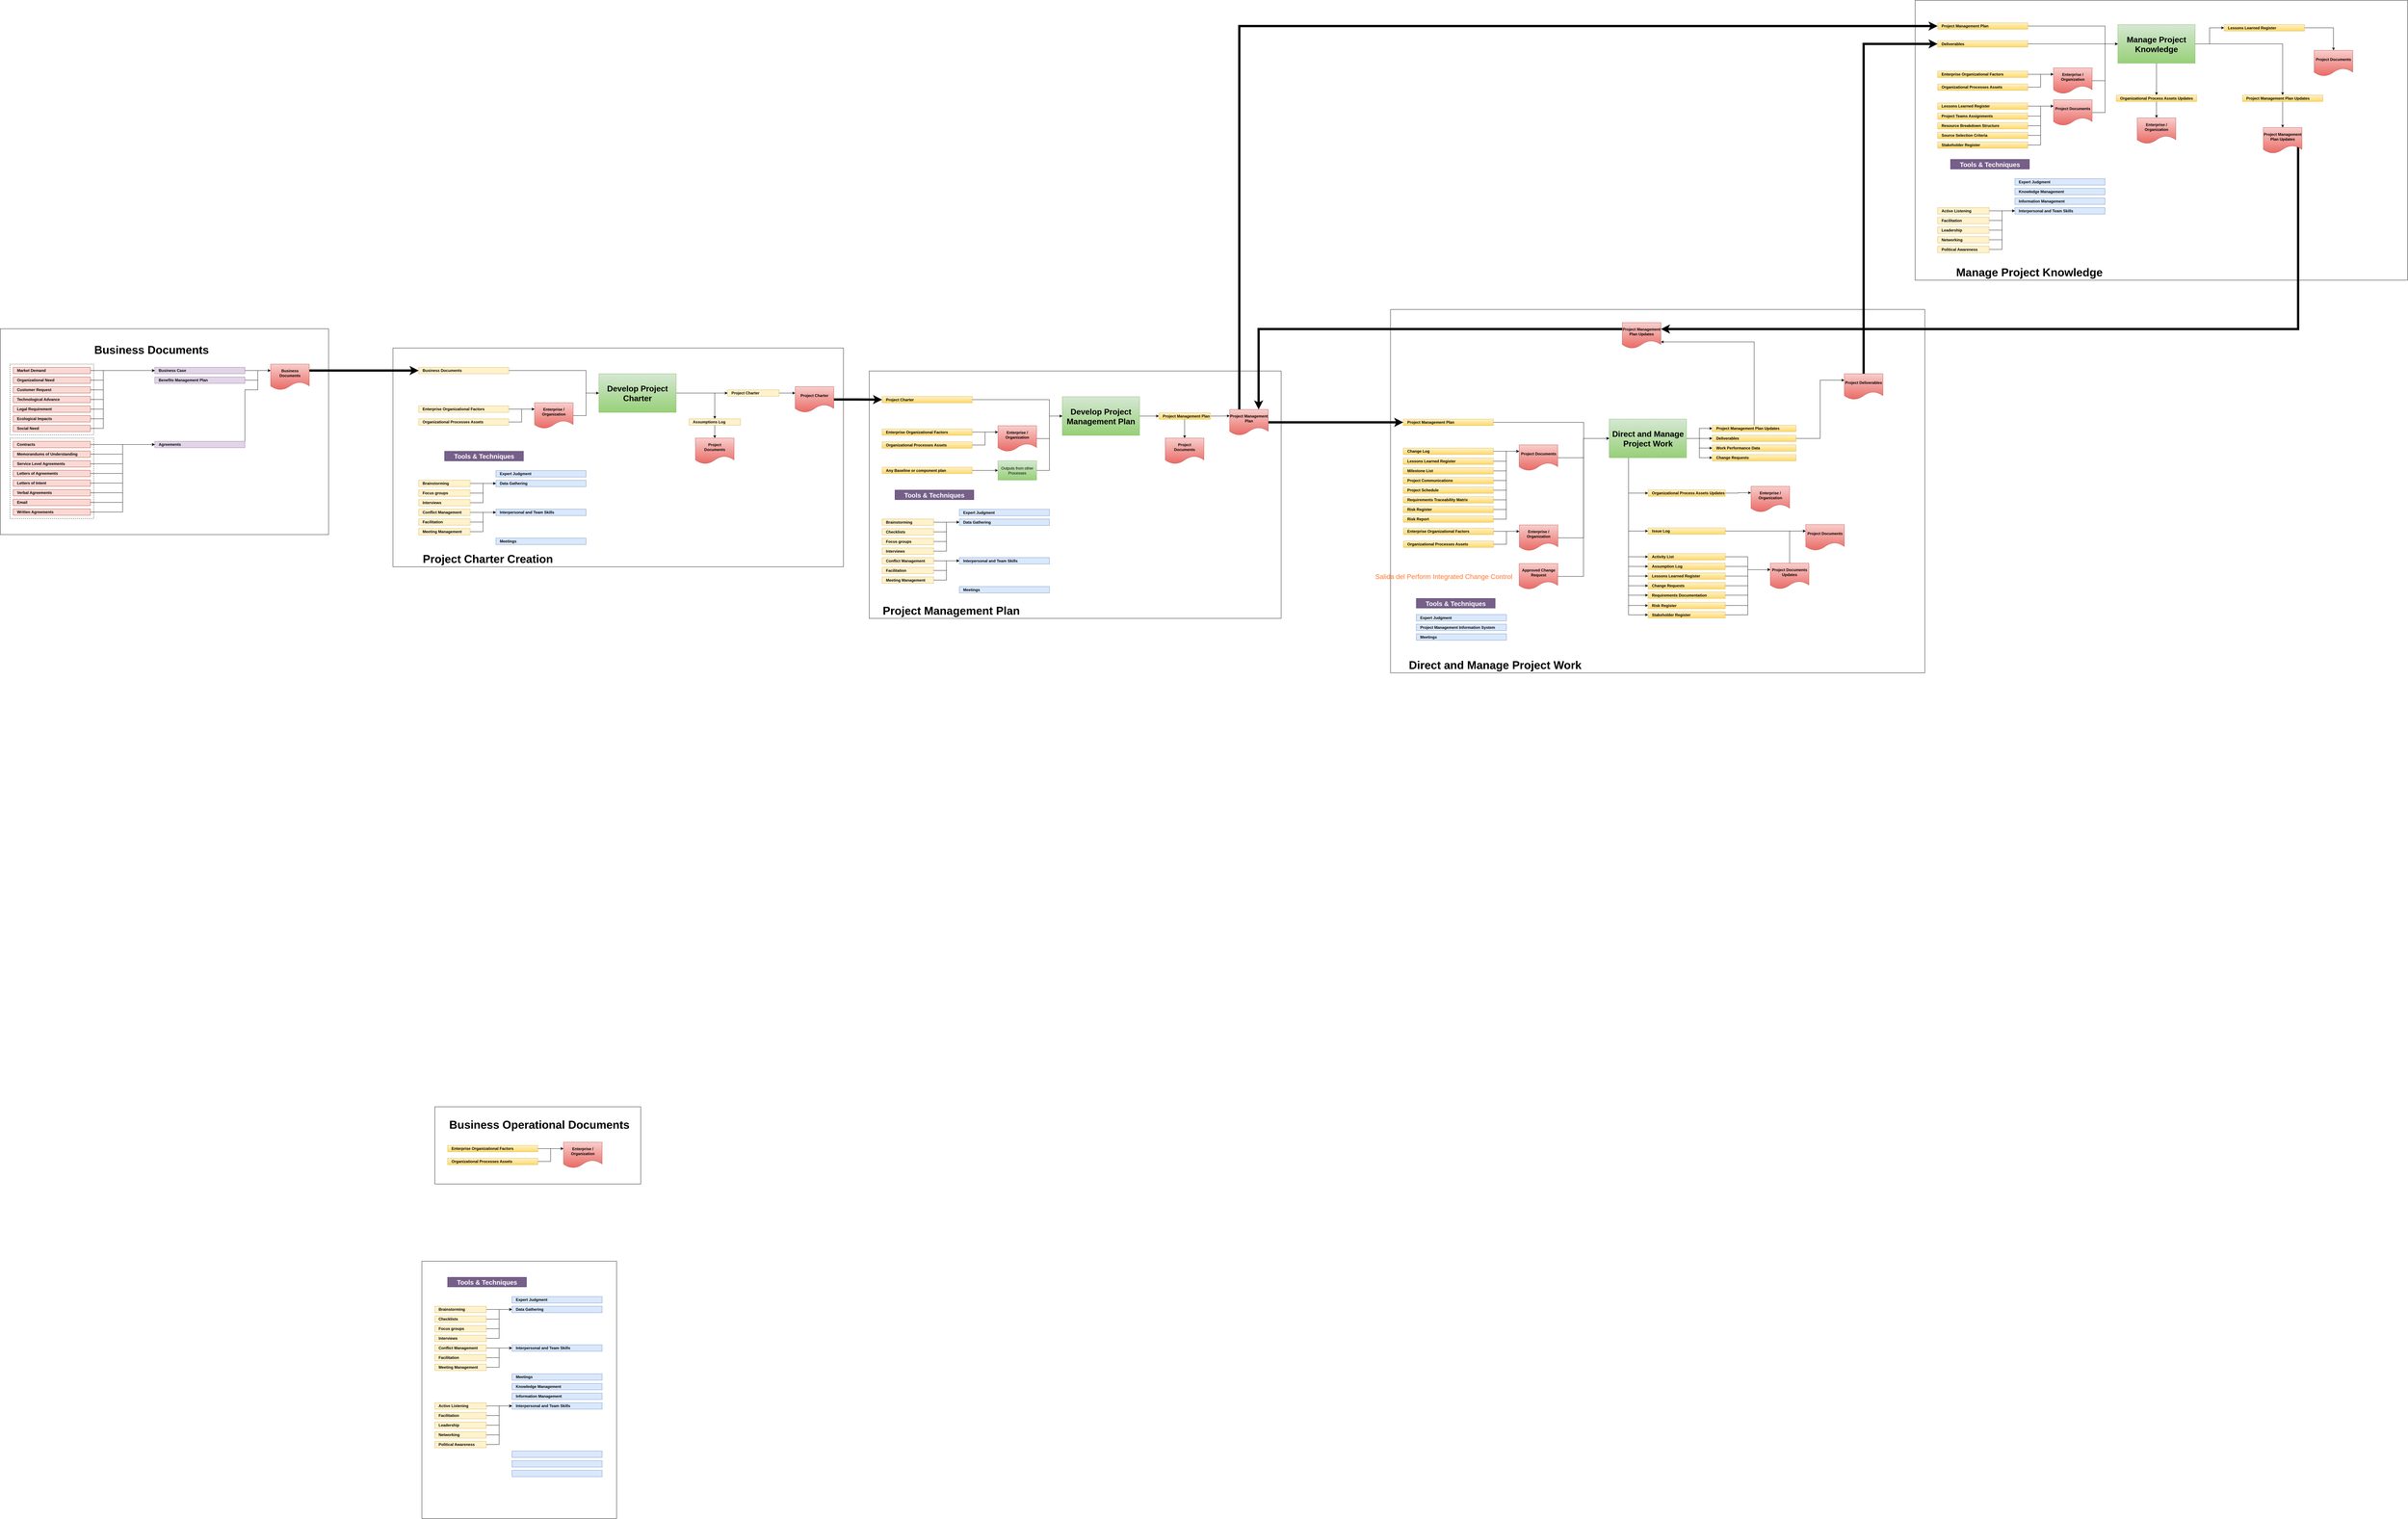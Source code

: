 <mxfile version="24.3.1" type="github">
  <diagram name="Page-1" id="E_Zq4aiAuoUPli4xF1aR">
    <mxGraphModel dx="7190" dy="4023" grid="1" gridSize="10" guides="1" tooltips="1" connect="1" arrows="1" fold="1" page="1" pageScale="1" pageWidth="850" pageHeight="1100" math="0" shadow="0">
      <root>
        <mxCell id="0" />
        <mxCell id="1" parent="0" />
        <mxCell id="pa58yBCoyjydbq_0cEsw-52" value="" style="rounded=0;whiteSpace=wrap;html=1;fillColor=none;fontColor=default;" vertex="1" parent="1">
          <mxGeometry y="1" width="1400" height="680" as="geometry" />
        </mxCell>
        <mxCell id="pa58yBCoyjydbq_0cEsw-67" value="" style="rounded=0;whiteSpace=wrap;html=1;fillColor=none;" vertex="1" parent="1">
          <mxGeometry x="130" y="2360" width="640" height="240" as="geometry" />
        </mxCell>
        <mxCell id="pa58yBCoyjydbq_0cEsw-53" style="edgeStyle=orthogonalEdgeStyle;rounded=0;orthogonalLoop=1;jettySize=auto;html=1;exitX=1;exitY=0.5;exitDx=0;exitDy=0;entryX=0;entryY=0.25;entryDx=0;entryDy=0;" edge="1" parent="1" source="pa58yBCoyjydbq_0cEsw-54" target="pa58yBCoyjydbq_0cEsw-57">
          <mxGeometry relative="1" as="geometry" />
        </mxCell>
        <mxCell id="pa58yBCoyjydbq_0cEsw-54" value="Enterprise Organizational Factors" style="rounded=0;whiteSpace=wrap;html=1;fontStyle=1;align=left;spacingLeft=10;fillColor=#fff2cc;gradientColor=#ffd966;strokeColor=#d6b656;" vertex="1" parent="1">
          <mxGeometry x="170" y="2480" width="280" height="20" as="geometry" />
        </mxCell>
        <mxCell id="pa58yBCoyjydbq_0cEsw-55" style="edgeStyle=orthogonalEdgeStyle;rounded=0;orthogonalLoop=1;jettySize=auto;html=1;exitX=1;exitY=0.5;exitDx=0;exitDy=0;entryX=0;entryY=0.25;entryDx=0;entryDy=0;" edge="1" parent="1" source="pa58yBCoyjydbq_0cEsw-56" target="pa58yBCoyjydbq_0cEsw-57">
          <mxGeometry relative="1" as="geometry" />
        </mxCell>
        <mxCell id="pa58yBCoyjydbq_0cEsw-56" value="Organizational Processes Assets" style="rounded=0;whiteSpace=wrap;html=1;fontStyle=1;align=left;spacingLeft=10;fillColor=#fff2cc;gradientColor=#ffd966;strokeColor=#d6b656;" vertex="1" parent="1">
          <mxGeometry x="170" y="2520" width="280" height="20" as="geometry" />
        </mxCell>
        <mxCell id="pa58yBCoyjydbq_0cEsw-57" value="Enterprise /&lt;div&gt;Organization&lt;/div&gt;" style="shape=document;whiteSpace=wrap;html=1;boundedLbl=1;fontStyle=1;fillColor=#f8cecc;gradientColor=#ea6b66;strokeColor=#b85450;" vertex="1" parent="1">
          <mxGeometry x="530" y="2470" width="120" height="80" as="geometry" />
        </mxCell>
        <mxCell id="pa58yBCoyjydbq_0cEsw-58" value="Business Operational Documents" style="text;html=1;align=center;verticalAlign=middle;whiteSpace=wrap;rounded=0;fontSize=35;fontStyle=1" vertex="1" parent="1">
          <mxGeometry x="170" y="2400" width="570" height="30" as="geometry" />
        </mxCell>
        <mxCell id="pa58yBCoyjydbq_0cEsw-70" value="" style="rounded=0;whiteSpace=wrap;html=1;fillColor=none;" vertex="1" parent="1">
          <mxGeometry x="90" y="2840" width="605" height="800" as="geometry" />
        </mxCell>
        <mxCell id="pa58yBCoyjydbq_0cEsw-73" value="Expert Judgment" style="rounded=0;whiteSpace=wrap;html=1;fontStyle=1;align=left;spacingLeft=10;fillColor=#dae8fc;strokeColor=#6c8ebf;" vertex="1" parent="1">
          <mxGeometry x="370" y="2950" width="280" height="20" as="geometry" />
        </mxCell>
        <mxCell id="pa58yBCoyjydbq_0cEsw-74" value="Data Gathering" style="rounded=0;whiteSpace=wrap;html=1;fontStyle=1;align=left;spacingLeft=10;fillColor=#dae8fc;strokeColor=#6c8ebf;" vertex="1" parent="1">
          <mxGeometry x="370" y="2980" width="280" height="20" as="geometry" />
        </mxCell>
        <mxCell id="pa58yBCoyjydbq_0cEsw-75" value="Interpersonal and Team Skills" style="rounded=0;whiteSpace=wrap;html=1;fontStyle=1;align=left;spacingLeft=10;fillColor=#dae8fc;strokeColor=#6c8ebf;" vertex="1" parent="1">
          <mxGeometry x="370" y="3100" width="280" height="20" as="geometry" />
        </mxCell>
        <mxCell id="pa58yBCoyjydbq_0cEsw-76" value="Meetings" style="rounded=0;whiteSpace=wrap;html=1;fontStyle=1;align=left;spacingLeft=10;fillColor=#dae8fc;strokeColor=#6c8ebf;" vertex="1" parent="1">
          <mxGeometry x="370" y="3190" width="280" height="20" as="geometry" />
        </mxCell>
        <mxCell id="pa58yBCoyjydbq_0cEsw-77" value="Knowledge Management" style="rounded=0;whiteSpace=wrap;html=1;fontStyle=1;align=left;spacingLeft=10;fillColor=#dae8fc;strokeColor=#6c8ebf;" vertex="1" parent="1">
          <mxGeometry x="370" y="3220" width="280" height="20" as="geometry" />
        </mxCell>
        <mxCell id="pa58yBCoyjydbq_0cEsw-78" value="Information Management" style="rounded=0;whiteSpace=wrap;html=1;fontStyle=1;align=left;spacingLeft=10;fillColor=#dae8fc;strokeColor=#6c8ebf;" vertex="1" parent="1">
          <mxGeometry x="370" y="3250" width="280" height="20" as="geometry" />
        </mxCell>
        <mxCell id="pa58yBCoyjydbq_0cEsw-79" value="Interpersonal and Team Skills" style="rounded=0;whiteSpace=wrap;html=1;fontStyle=1;align=left;spacingLeft=10;fillColor=#dae8fc;strokeColor=#6c8ebf;" vertex="1" parent="1">
          <mxGeometry x="370" y="3280" width="280" height="20" as="geometry" />
        </mxCell>
        <mxCell id="pa58yBCoyjydbq_0cEsw-80" value="" style="rounded=0;whiteSpace=wrap;html=1;fontStyle=1;align=left;spacingLeft=10;fillColor=#dae8fc;strokeColor=#6c8ebf;" vertex="1" parent="1">
          <mxGeometry x="370" y="3430" width="280" height="20" as="geometry" />
        </mxCell>
        <mxCell id="pa58yBCoyjydbq_0cEsw-81" value="" style="rounded=0;whiteSpace=wrap;html=1;fontStyle=1;align=left;spacingLeft=10;fillColor=#dae8fc;strokeColor=#6c8ebf;" vertex="1" parent="1">
          <mxGeometry x="370" y="3460" width="280" height="20" as="geometry" />
        </mxCell>
        <mxCell id="pa58yBCoyjydbq_0cEsw-82" value="" style="rounded=0;whiteSpace=wrap;html=1;fontStyle=1;align=left;spacingLeft=10;fillColor=#dae8fc;strokeColor=#6c8ebf;" vertex="1" parent="1">
          <mxGeometry x="370" y="3490" width="280" height="20" as="geometry" />
        </mxCell>
        <mxCell id="pa58yBCoyjydbq_0cEsw-86" style="edgeStyle=orthogonalEdgeStyle;rounded=0;orthogonalLoop=1;jettySize=auto;html=1;exitX=1;exitY=0.5;exitDx=0;exitDy=0;entryX=0;entryY=0.5;entryDx=0;entryDy=0;" edge="1" parent="1" source="pa58yBCoyjydbq_0cEsw-83" target="pa58yBCoyjydbq_0cEsw-74">
          <mxGeometry relative="1" as="geometry" />
        </mxCell>
        <mxCell id="pa58yBCoyjydbq_0cEsw-83" value="Brainstorming" style="rounded=0;whiteSpace=wrap;html=1;fontStyle=1;align=left;spacingLeft=10;fillColor=#fff2cc;strokeColor=#d6b656;" vertex="1" parent="1">
          <mxGeometry x="130" y="2980" width="160" height="20" as="geometry" />
        </mxCell>
        <mxCell id="pa58yBCoyjydbq_0cEsw-88" style="edgeStyle=orthogonalEdgeStyle;rounded=0;orthogonalLoop=1;jettySize=auto;html=1;exitX=1;exitY=0.5;exitDx=0;exitDy=0;entryX=0;entryY=0.5;entryDx=0;entryDy=0;" edge="1" parent="1" source="pa58yBCoyjydbq_0cEsw-84" target="pa58yBCoyjydbq_0cEsw-74">
          <mxGeometry relative="1" as="geometry" />
        </mxCell>
        <mxCell id="pa58yBCoyjydbq_0cEsw-84" value="Checklists" style="rounded=0;whiteSpace=wrap;html=1;fontStyle=1;align=left;spacingLeft=10;fillColor=#fff2cc;strokeColor=#d6b656;" vertex="1" parent="1">
          <mxGeometry x="130" y="3010" width="160" height="20" as="geometry" />
        </mxCell>
        <mxCell id="pa58yBCoyjydbq_0cEsw-89" style="edgeStyle=orthogonalEdgeStyle;rounded=0;orthogonalLoop=1;jettySize=auto;html=1;exitX=1;exitY=0.5;exitDx=0;exitDy=0;entryX=0;entryY=0.5;entryDx=0;entryDy=0;" edge="1" parent="1" source="pa58yBCoyjydbq_0cEsw-85" target="pa58yBCoyjydbq_0cEsw-74">
          <mxGeometry relative="1" as="geometry" />
        </mxCell>
        <mxCell id="pa58yBCoyjydbq_0cEsw-85" value="Focus groups" style="rounded=0;whiteSpace=wrap;html=1;fontStyle=1;align=left;spacingLeft=10;fillColor=#fff2cc;strokeColor=#d6b656;" vertex="1" parent="1">
          <mxGeometry x="130" y="3040" width="160" height="20" as="geometry" />
        </mxCell>
        <mxCell id="pa58yBCoyjydbq_0cEsw-96" style="edgeStyle=orthogonalEdgeStyle;rounded=0;orthogonalLoop=1;jettySize=auto;html=1;exitX=1;exitY=0.5;exitDx=0;exitDy=0;entryX=0;entryY=0.5;entryDx=0;entryDy=0;" edge="1" parent="1" source="pa58yBCoyjydbq_0cEsw-93" target="pa58yBCoyjydbq_0cEsw-75">
          <mxGeometry relative="1" as="geometry" />
        </mxCell>
        <mxCell id="pa58yBCoyjydbq_0cEsw-93" value="Conflict Management" style="rounded=0;whiteSpace=wrap;html=1;fontStyle=1;align=left;spacingLeft=10;fillColor=#fff2cc;strokeColor=#d6b656;" vertex="1" parent="1">
          <mxGeometry x="130" y="3100" width="160" height="20" as="geometry" />
        </mxCell>
        <mxCell id="pa58yBCoyjydbq_0cEsw-97" style="edgeStyle=orthogonalEdgeStyle;rounded=0;orthogonalLoop=1;jettySize=auto;html=1;exitX=1;exitY=0.5;exitDx=0;exitDy=0;entryX=0;entryY=0.5;entryDx=0;entryDy=0;" edge="1" parent="1" source="pa58yBCoyjydbq_0cEsw-94" target="pa58yBCoyjydbq_0cEsw-75">
          <mxGeometry relative="1" as="geometry" />
        </mxCell>
        <mxCell id="pa58yBCoyjydbq_0cEsw-94" value="Facilitation" style="rounded=0;whiteSpace=wrap;html=1;fontStyle=1;align=left;spacingLeft=10;fillColor=#fff2cc;strokeColor=#d6b656;" vertex="1" parent="1">
          <mxGeometry x="130" y="3130" width="160" height="20" as="geometry" />
        </mxCell>
        <mxCell id="pa58yBCoyjydbq_0cEsw-99" style="edgeStyle=orthogonalEdgeStyle;rounded=0;orthogonalLoop=1;jettySize=auto;html=1;exitX=1;exitY=0.5;exitDx=0;exitDy=0;entryX=0;entryY=0.5;entryDx=0;entryDy=0;" edge="1" parent="1" source="pa58yBCoyjydbq_0cEsw-95" target="pa58yBCoyjydbq_0cEsw-75">
          <mxGeometry relative="1" as="geometry" />
        </mxCell>
        <mxCell id="pa58yBCoyjydbq_0cEsw-95" value="Meeting Management" style="rounded=0;whiteSpace=wrap;html=1;fontStyle=1;align=left;spacingLeft=10;fillColor=#fff2cc;strokeColor=#d6b656;" vertex="1" parent="1">
          <mxGeometry x="130" y="3160" width="160" height="20" as="geometry" />
        </mxCell>
        <mxCell id="pa58yBCoyjydbq_0cEsw-158" value="Tools &amp;amp; Techniques" style="text;html=1;align=center;verticalAlign=middle;whiteSpace=wrap;rounded=0;fontSize=20;fontStyle=1;fillColor=#76608a;fontColor=#ffffff;strokeColor=#432D57;" vertex="1" parent="1">
          <mxGeometry x="170" y="2890" width="245" height="30" as="geometry" />
        </mxCell>
        <mxCell id="pa58yBCoyjydbq_0cEsw-160" style="edgeStyle=orthogonalEdgeStyle;rounded=0;orthogonalLoop=1;jettySize=auto;html=1;exitX=1;exitY=0.5;exitDx=0;exitDy=0;entryX=0;entryY=0.5;entryDx=0;entryDy=0;" edge="1" parent="1" source="pa58yBCoyjydbq_0cEsw-159" target="pa58yBCoyjydbq_0cEsw-74">
          <mxGeometry relative="1" as="geometry" />
        </mxCell>
        <mxCell id="pa58yBCoyjydbq_0cEsw-159" value="Interviews" style="rounded=0;whiteSpace=wrap;html=1;fontStyle=1;align=left;spacingLeft=10;fillColor=#fff2cc;strokeColor=#d6b656;" vertex="1" parent="1">
          <mxGeometry x="130" y="3070" width="160" height="20" as="geometry" />
        </mxCell>
        <mxCell id="pa58yBCoyjydbq_0cEsw-239" value="" style="rounded=0;whiteSpace=wrap;html=1;fillColor=none;" vertex="1" parent="1">
          <mxGeometry x="3100" y="-119" width="1660" height="1130" as="geometry" />
        </mxCell>
        <mxCell id="pa58yBCoyjydbq_0cEsw-374" style="edgeStyle=orthogonalEdgeStyle;rounded=0;orthogonalLoop=1;jettySize=auto;html=1;exitX=0.25;exitY=1;exitDx=0;exitDy=0;entryX=0;entryY=0.5;entryDx=0;entryDy=0;" edge="1" parent="1" source="pa58yBCoyjydbq_0cEsw-243" target="pa58yBCoyjydbq_0cEsw-322">
          <mxGeometry relative="1" as="geometry" />
        </mxCell>
        <mxCell id="pa58yBCoyjydbq_0cEsw-375" style="edgeStyle=orthogonalEdgeStyle;rounded=0;orthogonalLoop=1;jettySize=auto;html=1;exitX=0.25;exitY=1;exitDx=0;exitDy=0;entryX=0;entryY=0.5;entryDx=0;entryDy=0;" edge="1" parent="1" source="pa58yBCoyjydbq_0cEsw-243" target="pa58yBCoyjydbq_0cEsw-361">
          <mxGeometry relative="1" as="geometry" />
        </mxCell>
        <mxCell id="pa58yBCoyjydbq_0cEsw-376" style="edgeStyle=orthogonalEdgeStyle;rounded=0;orthogonalLoop=1;jettySize=auto;html=1;exitX=0.25;exitY=1;exitDx=0;exitDy=0;entryX=0;entryY=0.5;entryDx=0;entryDy=0;" edge="1" parent="1" source="pa58yBCoyjydbq_0cEsw-243" target="pa58yBCoyjydbq_0cEsw-355">
          <mxGeometry relative="1" as="geometry" />
        </mxCell>
        <mxCell id="pa58yBCoyjydbq_0cEsw-377" style="edgeStyle=orthogonalEdgeStyle;rounded=0;orthogonalLoop=1;jettySize=auto;html=1;exitX=0.25;exitY=1;exitDx=0;exitDy=0;entryX=0;entryY=0.5;entryDx=0;entryDy=0;" edge="1" parent="1" source="pa58yBCoyjydbq_0cEsw-243" target="pa58yBCoyjydbq_0cEsw-356">
          <mxGeometry relative="1" as="geometry" />
        </mxCell>
        <mxCell id="pa58yBCoyjydbq_0cEsw-378" style="edgeStyle=orthogonalEdgeStyle;rounded=0;orthogonalLoop=1;jettySize=auto;html=1;exitX=0.25;exitY=1;exitDx=0;exitDy=0;entryX=0;entryY=0.5;entryDx=0;entryDy=0;" edge="1" parent="1" source="pa58yBCoyjydbq_0cEsw-243" target="pa58yBCoyjydbq_0cEsw-357">
          <mxGeometry relative="1" as="geometry" />
        </mxCell>
        <mxCell id="pa58yBCoyjydbq_0cEsw-379" style="edgeStyle=orthogonalEdgeStyle;rounded=0;orthogonalLoop=1;jettySize=auto;html=1;exitX=0.25;exitY=1;exitDx=0;exitDy=0;entryX=0;entryY=0.5;entryDx=0;entryDy=0;" edge="1" parent="1" source="pa58yBCoyjydbq_0cEsw-243" target="pa58yBCoyjydbq_0cEsw-363">
          <mxGeometry relative="1" as="geometry" />
        </mxCell>
        <mxCell id="pa58yBCoyjydbq_0cEsw-380" style="edgeStyle=orthogonalEdgeStyle;rounded=0;orthogonalLoop=1;jettySize=auto;html=1;exitX=0.25;exitY=1;exitDx=0;exitDy=0;entryX=0;entryY=0.5;entryDx=0;entryDy=0;" edge="1" parent="1" source="pa58yBCoyjydbq_0cEsw-243" target="pa58yBCoyjydbq_0cEsw-362">
          <mxGeometry relative="1" as="geometry" />
        </mxCell>
        <mxCell id="pa58yBCoyjydbq_0cEsw-381" style="edgeStyle=orthogonalEdgeStyle;rounded=0;orthogonalLoop=1;jettySize=auto;html=1;exitX=0.25;exitY=1;exitDx=0;exitDy=0;entryX=0;entryY=0.5;entryDx=0;entryDy=0;" edge="1" parent="1" source="pa58yBCoyjydbq_0cEsw-243" target="pa58yBCoyjydbq_0cEsw-364">
          <mxGeometry relative="1" as="geometry" />
        </mxCell>
        <mxCell id="pa58yBCoyjydbq_0cEsw-390" style="edgeStyle=orthogonalEdgeStyle;rounded=0;orthogonalLoop=1;jettySize=auto;html=1;exitX=0.25;exitY=1;exitDx=0;exitDy=0;entryX=0;entryY=0.5;entryDx=0;entryDy=0;" edge="1" parent="1" source="pa58yBCoyjydbq_0cEsw-243" target="pa58yBCoyjydbq_0cEsw-388">
          <mxGeometry relative="1" as="geometry" />
        </mxCell>
        <mxCell id="pa58yBCoyjydbq_0cEsw-392" style="edgeStyle=orthogonalEdgeStyle;rounded=0;orthogonalLoop=1;jettySize=auto;html=1;exitX=1;exitY=0.5;exitDx=0;exitDy=0;entryX=0;entryY=0.5;entryDx=0;entryDy=0;" edge="1" parent="1" source="pa58yBCoyjydbq_0cEsw-243" target="pa58yBCoyjydbq_0cEsw-354">
          <mxGeometry relative="1" as="geometry" />
        </mxCell>
        <mxCell id="pa58yBCoyjydbq_0cEsw-393" style="edgeStyle=orthogonalEdgeStyle;rounded=0;orthogonalLoop=1;jettySize=auto;html=1;exitX=1;exitY=0.5;exitDx=0;exitDy=0;entryX=0;entryY=0.5;entryDx=0;entryDy=0;" edge="1" parent="1" source="pa58yBCoyjydbq_0cEsw-243" target="pa58yBCoyjydbq_0cEsw-252">
          <mxGeometry relative="1" as="geometry" />
        </mxCell>
        <mxCell id="pa58yBCoyjydbq_0cEsw-394" style="edgeStyle=orthogonalEdgeStyle;rounded=0;orthogonalLoop=1;jettySize=auto;html=1;exitX=1;exitY=0.5;exitDx=0;exitDy=0;entryX=0;entryY=0.5;entryDx=0;entryDy=0;" edge="1" parent="1" source="pa58yBCoyjydbq_0cEsw-243" target="pa58yBCoyjydbq_0cEsw-321">
          <mxGeometry relative="1" as="geometry" />
        </mxCell>
        <mxCell id="pa58yBCoyjydbq_0cEsw-396" style="edgeStyle=orthogonalEdgeStyle;rounded=0;orthogonalLoop=1;jettySize=auto;html=1;exitX=1;exitY=0.5;exitDx=0;exitDy=0;entryX=0;entryY=0.5;entryDx=0;entryDy=0;" edge="1" parent="1" source="pa58yBCoyjydbq_0cEsw-243" target="pa58yBCoyjydbq_0cEsw-323">
          <mxGeometry relative="1" as="geometry" />
        </mxCell>
        <mxCell id="pa58yBCoyjydbq_0cEsw-243" value="Direct and Manage Project Work" style="rounded=0;whiteSpace=wrap;html=1;fillColor=#d5e8d4;strokeColor=#82b366;fontStyle=1;gradientColor=#97d077;fontSize=25;" vertex="1" parent="1">
          <mxGeometry x="3779.5" y="222" width="240" height="120" as="geometry" />
        </mxCell>
        <mxCell id="pa58yBCoyjydbq_0cEsw-244" style="edgeStyle=orthogonalEdgeStyle;rounded=0;orthogonalLoop=1;jettySize=auto;html=1;exitX=1;exitY=0.5;exitDx=0;exitDy=0;entryX=0;entryY=0.25;entryDx=0;entryDy=0;" edge="1" parent="1" source="pa58yBCoyjydbq_0cEsw-245" target="pa58yBCoyjydbq_0cEsw-249">
          <mxGeometry relative="1" as="geometry" />
        </mxCell>
        <mxCell id="pa58yBCoyjydbq_0cEsw-245" value="Enterprise Organizational Factors" style="rounded=0;whiteSpace=wrap;html=1;fontStyle=1;align=left;spacingLeft=10;fillColor=#fff2cc;gradientColor=#ffd966;strokeColor=#d6b656;" vertex="1" parent="1">
          <mxGeometry x="3140" y="561" width="280" height="20" as="geometry" />
        </mxCell>
        <mxCell id="pa58yBCoyjydbq_0cEsw-246" style="edgeStyle=orthogonalEdgeStyle;rounded=0;orthogonalLoop=1;jettySize=auto;html=1;exitX=1;exitY=0.5;exitDx=0;exitDy=0;entryX=0;entryY=0.25;entryDx=0;entryDy=0;" edge="1" parent="1" source="pa58yBCoyjydbq_0cEsw-247" target="pa58yBCoyjydbq_0cEsw-249">
          <mxGeometry relative="1" as="geometry" />
        </mxCell>
        <mxCell id="pa58yBCoyjydbq_0cEsw-247" value="Organizational Processes Assets" style="rounded=0;whiteSpace=wrap;html=1;fontStyle=1;align=left;spacingLeft=10;fillColor=#fff2cc;gradientColor=#ffd966;strokeColor=#d6b656;" vertex="1" parent="1">
          <mxGeometry x="3140" y="601" width="280" height="20" as="geometry" />
        </mxCell>
        <mxCell id="pa58yBCoyjydbq_0cEsw-348" style="edgeStyle=orthogonalEdgeStyle;rounded=0;orthogonalLoop=1;jettySize=auto;html=1;exitX=1;exitY=0.5;exitDx=0;exitDy=0;entryX=0;entryY=0.5;entryDx=0;entryDy=0;" edge="1" parent="1" source="pa58yBCoyjydbq_0cEsw-249" target="pa58yBCoyjydbq_0cEsw-243">
          <mxGeometry relative="1" as="geometry" />
        </mxCell>
        <mxCell id="pa58yBCoyjydbq_0cEsw-249" value="Enterprise /&lt;div&gt;Organization&lt;/div&gt;" style="shape=document;whiteSpace=wrap;html=1;boundedLbl=1;fontStyle=1;fillColor=#f8cecc;gradientColor=#ea6b66;strokeColor=#b85450;" vertex="1" parent="1">
          <mxGeometry x="3500" y="551" width="120" height="80" as="geometry" />
        </mxCell>
        <mxCell id="pa58yBCoyjydbq_0cEsw-508" style="edgeStyle=orthogonalEdgeStyle;rounded=0;orthogonalLoop=1;jettySize=auto;html=1;exitX=1;exitY=0.5;exitDx=0;exitDy=0;entryX=0;entryY=0.25;entryDx=0;entryDy=0;" edge="1" parent="1" source="pa58yBCoyjydbq_0cEsw-252" target="pa58yBCoyjydbq_0cEsw-507">
          <mxGeometry relative="1" as="geometry" />
        </mxCell>
        <mxCell id="pa58yBCoyjydbq_0cEsw-252" value="Deliverables" style="rounded=0;whiteSpace=wrap;html=1;fontStyle=1;align=left;spacingLeft=10;fillColor=#fff2cc;gradientColor=#ffd966;strokeColor=#d6b656;" vertex="1" parent="1">
          <mxGeometry x="4099.5" y="272" width="260.5" height="20" as="geometry" />
        </mxCell>
        <mxCell id="pa58yBCoyjydbq_0cEsw-253" value="Manage Project Knowledge" style="text;html=1;align=center;verticalAlign=middle;whiteSpace=wrap;rounded=0;fontSize=35;fontStyle=1" vertex="1" parent="1">
          <mxGeometry x="4810" y="-250" width="550" height="30" as="geometry" />
        </mxCell>
        <mxCell id="pa58yBCoyjydbq_0cEsw-279" style="edgeStyle=orthogonalEdgeStyle;rounded=0;orthogonalLoop=1;jettySize=auto;html=1;exitX=1;exitY=0.5;exitDx=0;exitDy=0;entryX=0;entryY=0.25;entryDx=0;entryDy=0;" edge="1" parent="1" source="pa58yBCoyjydbq_0cEsw-255" target="pa58yBCoyjydbq_0cEsw-278">
          <mxGeometry relative="1" as="geometry" />
        </mxCell>
        <mxCell id="pa58yBCoyjydbq_0cEsw-255" value="Change Log" style="rounded=0;whiteSpace=wrap;html=1;fontStyle=1;align=left;spacingLeft=10;fillColor=#fff2cc;gradientColor=#ffd966;strokeColor=#d6b656;" vertex="1" parent="1">
          <mxGeometry x="3139.5" y="312" width="280" height="20" as="geometry" />
        </mxCell>
        <mxCell id="pa58yBCoyjydbq_0cEsw-258" value="Expert Judgment" style="rounded=0;whiteSpace=wrap;html=1;fontStyle=1;align=left;spacingLeft=10;fillColor=#dae8fc;strokeColor=#6c8ebf;" vertex="1" parent="1">
          <mxGeometry x="3180" y="829.5" width="280" height="20" as="geometry" />
        </mxCell>
        <mxCell id="pa58yBCoyjydbq_0cEsw-259" value="Project Management Information System" style="rounded=0;whiteSpace=wrap;html=1;fontStyle=1;align=left;spacingLeft=10;fillColor=#dae8fc;strokeColor=#6c8ebf;" vertex="1" parent="1">
          <mxGeometry x="3180" y="859.5" width="280" height="20" as="geometry" />
        </mxCell>
        <mxCell id="pa58yBCoyjydbq_0cEsw-261" value="Meetings" style="rounded=0;whiteSpace=wrap;html=1;fontStyle=1;align=left;spacingLeft=10;fillColor=#dae8fc;strokeColor=#6c8ebf;" vertex="1" parent="1">
          <mxGeometry x="3180" y="889.5" width="280" height="20" as="geometry" />
        </mxCell>
        <mxCell id="pa58yBCoyjydbq_0cEsw-274" value="Tools &amp;amp; Techniques" style="text;html=1;align=center;verticalAlign=middle;whiteSpace=wrap;rounded=0;fontSize=20;fontStyle=1;fillColor=#76608a;fontColor=#ffffff;strokeColor=#432D57;" vertex="1" parent="1">
          <mxGeometry x="3180" y="779.5" width="245" height="30" as="geometry" />
        </mxCell>
        <mxCell id="pa58yBCoyjydbq_0cEsw-345" style="edgeStyle=orthogonalEdgeStyle;rounded=0;orthogonalLoop=1;jettySize=auto;html=1;exitX=1;exitY=0.5;exitDx=0;exitDy=0;entryX=0;entryY=0.5;entryDx=0;entryDy=0;" edge="1" parent="1" source="pa58yBCoyjydbq_0cEsw-278" target="pa58yBCoyjydbq_0cEsw-243">
          <mxGeometry relative="1" as="geometry" />
        </mxCell>
        <mxCell id="pa58yBCoyjydbq_0cEsw-278" value="Project Documents" style="shape=document;whiteSpace=wrap;html=1;boundedLbl=1;fontStyle=1;fillColor=#f8cecc;gradientColor=#ea6b66;strokeColor=#b85450;" vertex="1" parent="1">
          <mxGeometry x="3499.5" y="302" width="120" height="80" as="geometry" />
        </mxCell>
        <mxCell id="pa58yBCoyjydbq_0cEsw-286" style="edgeStyle=orthogonalEdgeStyle;rounded=0;orthogonalLoop=1;jettySize=auto;html=1;exitX=1;exitY=0.5;exitDx=0;exitDy=0;entryX=0;entryY=0.25;entryDx=0;entryDy=0;" edge="1" parent="1" source="pa58yBCoyjydbq_0cEsw-280" target="pa58yBCoyjydbq_0cEsw-278">
          <mxGeometry relative="1" as="geometry" />
        </mxCell>
        <mxCell id="pa58yBCoyjydbq_0cEsw-280" value="Lessons Learned Register" style="rounded=0;whiteSpace=wrap;html=1;fontStyle=1;align=left;spacingLeft=10;fillColor=#fff2cc;gradientColor=#ffd966;strokeColor=#d6b656;" vertex="1" parent="1">
          <mxGeometry x="3139.5" y="343" width="280" height="20" as="geometry" />
        </mxCell>
        <mxCell id="pa58yBCoyjydbq_0cEsw-287" style="edgeStyle=orthogonalEdgeStyle;rounded=0;orthogonalLoop=1;jettySize=auto;html=1;exitX=1;exitY=0.5;exitDx=0;exitDy=0;entryX=0;entryY=0.25;entryDx=0;entryDy=0;" edge="1" parent="1" source="pa58yBCoyjydbq_0cEsw-281" target="pa58yBCoyjydbq_0cEsw-278">
          <mxGeometry relative="1" as="geometry" />
        </mxCell>
        <mxCell id="pa58yBCoyjydbq_0cEsw-281" value="Milestone List" style="rounded=0;whiteSpace=wrap;html=1;fontStyle=1;align=left;spacingLeft=10;fillColor=#fff2cc;gradientColor=#ffd966;strokeColor=#d6b656;" vertex="1" parent="1">
          <mxGeometry x="3139.5" y="373" width="280" height="20" as="geometry" />
        </mxCell>
        <mxCell id="pa58yBCoyjydbq_0cEsw-288" style="edgeStyle=orthogonalEdgeStyle;rounded=0;orthogonalLoop=1;jettySize=auto;html=1;exitX=1;exitY=0.5;exitDx=0;exitDy=0;entryX=0;entryY=0.25;entryDx=0;entryDy=0;" edge="1" parent="1" source="pa58yBCoyjydbq_0cEsw-284" target="pa58yBCoyjydbq_0cEsw-278">
          <mxGeometry relative="1" as="geometry" />
        </mxCell>
        <mxCell id="pa58yBCoyjydbq_0cEsw-284" value="Project Communications" style="rounded=0;whiteSpace=wrap;html=1;fontStyle=1;align=left;spacingLeft=10;fillColor=#fff2cc;gradientColor=#ffd966;strokeColor=#d6b656;" vertex="1" parent="1">
          <mxGeometry x="3139.5" y="403" width="280" height="20" as="geometry" />
        </mxCell>
        <mxCell id="pa58yBCoyjydbq_0cEsw-289" style="edgeStyle=orthogonalEdgeStyle;rounded=0;orthogonalLoop=1;jettySize=auto;html=1;exitX=1;exitY=0.5;exitDx=0;exitDy=0;entryX=0;entryY=0.25;entryDx=0;entryDy=0;" edge="1" parent="1" source="pa58yBCoyjydbq_0cEsw-285" target="pa58yBCoyjydbq_0cEsw-278">
          <mxGeometry relative="1" as="geometry" />
        </mxCell>
        <mxCell id="pa58yBCoyjydbq_0cEsw-285" value="Project Schedule" style="rounded=0;whiteSpace=wrap;html=1;fontStyle=1;align=left;spacingLeft=10;fillColor=#fff2cc;gradientColor=#ffd966;strokeColor=#d6b656;" vertex="1" parent="1">
          <mxGeometry x="3139.5" y="433" width="280" height="20" as="geometry" />
        </mxCell>
        <mxCell id="pa58yBCoyjydbq_0cEsw-290" value="" style="rounded=0;whiteSpace=wrap;html=1;fillColor=none;" vertex="1" parent="1">
          <mxGeometry x="4730" y="-1080" width="1530" height="870" as="geometry" />
        </mxCell>
        <mxCell id="pa58yBCoyjydbq_0cEsw-414" style="edgeStyle=orthogonalEdgeStyle;rounded=0;orthogonalLoop=1;jettySize=auto;html=1;exitX=1;exitY=0.5;exitDx=0;exitDy=0;entryX=0;entryY=0.5;entryDx=0;entryDy=0;" edge="1" parent="1" source="pa58yBCoyjydbq_0cEsw-294" target="pa58yBCoyjydbq_0cEsw-413">
          <mxGeometry relative="1" as="geometry" />
        </mxCell>
        <mxCell id="pa58yBCoyjydbq_0cEsw-416" style="edgeStyle=orthogonalEdgeStyle;rounded=0;orthogonalLoop=1;jettySize=auto;html=1;exitX=0.5;exitY=1;exitDx=0;exitDy=0;" edge="1" parent="1" source="pa58yBCoyjydbq_0cEsw-294" target="pa58yBCoyjydbq_0cEsw-415">
          <mxGeometry relative="1" as="geometry" />
        </mxCell>
        <mxCell id="pa58yBCoyjydbq_0cEsw-448" style="edgeStyle=orthogonalEdgeStyle;rounded=0;orthogonalLoop=1;jettySize=auto;html=1;exitX=1;exitY=0.5;exitDx=0;exitDy=0;entryX=0.5;entryY=0;entryDx=0;entryDy=0;" edge="1" parent="1" source="pa58yBCoyjydbq_0cEsw-294" target="pa58yBCoyjydbq_0cEsw-303">
          <mxGeometry relative="1" as="geometry" />
        </mxCell>
        <mxCell id="pa58yBCoyjydbq_0cEsw-294" value="Manage Project Knowledge" style="rounded=0;whiteSpace=wrap;html=1;fillColor=#d5e8d4;strokeColor=#82b366;fontStyle=1;gradientColor=#97d077;fontSize=25;" vertex="1" parent="1">
          <mxGeometry x="5360" y="-1004.5" width="240" height="120" as="geometry" />
        </mxCell>
        <mxCell id="pa58yBCoyjydbq_0cEsw-295" style="edgeStyle=orthogonalEdgeStyle;rounded=0;orthogonalLoop=1;jettySize=auto;html=1;exitX=1;exitY=0.5;exitDx=0;exitDy=0;entryX=0;entryY=0.25;entryDx=0;entryDy=0;" edge="1" parent="1" source="pa58yBCoyjydbq_0cEsw-296" target="pa58yBCoyjydbq_0cEsw-300">
          <mxGeometry relative="1" as="geometry" />
        </mxCell>
        <mxCell id="pa58yBCoyjydbq_0cEsw-296" value="Enterprise Organizational Factors" style="rounded=0;whiteSpace=wrap;html=1;fontStyle=1;align=left;spacingLeft=10;fillColor=#fff2cc;gradientColor=#ffd966;strokeColor=#d6b656;" vertex="1" parent="1">
          <mxGeometry x="4800" y="-860" width="280" height="20" as="geometry" />
        </mxCell>
        <mxCell id="pa58yBCoyjydbq_0cEsw-297" style="edgeStyle=orthogonalEdgeStyle;rounded=0;orthogonalLoop=1;jettySize=auto;html=1;exitX=1;exitY=0.5;exitDx=0;exitDy=0;entryX=0;entryY=0.25;entryDx=0;entryDy=0;" edge="1" parent="1" source="pa58yBCoyjydbq_0cEsw-298" target="pa58yBCoyjydbq_0cEsw-300">
          <mxGeometry relative="1" as="geometry" />
        </mxCell>
        <mxCell id="pa58yBCoyjydbq_0cEsw-298" value="Organizational Processes Assets" style="rounded=0;whiteSpace=wrap;html=1;fontStyle=1;align=left;spacingLeft=10;fillColor=#fff2cc;gradientColor=#ffd966;strokeColor=#d6b656;" vertex="1" parent="1">
          <mxGeometry x="4800" y="-820" width="280" height="20" as="geometry" />
        </mxCell>
        <mxCell id="pa58yBCoyjydbq_0cEsw-299" style="edgeStyle=orthogonalEdgeStyle;rounded=0;orthogonalLoop=1;jettySize=auto;html=1;exitX=1;exitY=0.5;exitDx=0;exitDy=0;entryX=0;entryY=0.5;entryDx=0;entryDy=0;" edge="1" parent="1" source="pa58yBCoyjydbq_0cEsw-300" target="pa58yBCoyjydbq_0cEsw-294">
          <mxGeometry relative="1" as="geometry" />
        </mxCell>
        <mxCell id="pa58yBCoyjydbq_0cEsw-300" value="Enterprise /&lt;div&gt;Organization&lt;/div&gt;" style="shape=document;whiteSpace=wrap;html=1;boundedLbl=1;fontStyle=1;fillColor=#f8cecc;gradientColor=#ea6b66;strokeColor=#b85450;" vertex="1" parent="1">
          <mxGeometry x="5160" y="-870" width="120" height="80" as="geometry" />
        </mxCell>
        <mxCell id="pa58yBCoyjydbq_0cEsw-449" style="edgeStyle=orthogonalEdgeStyle;rounded=0;orthogonalLoop=1;jettySize=auto;html=1;exitX=0.5;exitY=1;exitDx=0;exitDy=0;" edge="1" parent="1" source="pa58yBCoyjydbq_0cEsw-303" target="pa58yBCoyjydbq_0cEsw-408">
          <mxGeometry relative="1" as="geometry" />
        </mxCell>
        <mxCell id="pa58yBCoyjydbq_0cEsw-303" value="Project Management Plan Updates" style="rounded=0;whiteSpace=wrap;html=1;fontStyle=1;align=left;spacingLeft=10;fillColor=#fff2cc;gradientColor=#ffd966;strokeColor=#d6b656;" vertex="1" parent="1">
          <mxGeometry x="5747" y="-785.5" width="250" height="20" as="geometry" />
        </mxCell>
        <mxCell id="pa58yBCoyjydbq_0cEsw-304" style="edgeStyle=orthogonalEdgeStyle;rounded=0;orthogonalLoop=1;jettySize=auto;html=1;exitX=1;exitY=0.5;exitDx=0;exitDy=0;entryX=0;entryY=0.25;entryDx=0;entryDy=0;" edge="1" parent="1" source="pa58yBCoyjydbq_0cEsw-305" target="pa58yBCoyjydbq_0cEsw-306">
          <mxGeometry relative="1" as="geometry" />
        </mxCell>
        <mxCell id="pa58yBCoyjydbq_0cEsw-305" value="Lessons Learned Register" style="rounded=0;whiteSpace=wrap;html=1;fontStyle=1;align=left;spacingLeft=10;fillColor=#fff2cc;gradientColor=#ffd966;strokeColor=#d6b656;" vertex="1" parent="1">
          <mxGeometry x="4800" y="-761" width="280" height="20" as="geometry" />
        </mxCell>
        <mxCell id="pa58yBCoyjydbq_0cEsw-399" style="edgeStyle=orthogonalEdgeStyle;rounded=0;orthogonalLoop=1;jettySize=auto;html=1;exitX=1;exitY=0.5;exitDx=0;exitDy=0;entryX=0;entryY=0.5;entryDx=0;entryDy=0;" edge="1" parent="1" source="pa58yBCoyjydbq_0cEsw-306" target="pa58yBCoyjydbq_0cEsw-294">
          <mxGeometry relative="1" as="geometry" />
        </mxCell>
        <mxCell id="pa58yBCoyjydbq_0cEsw-306" value="Project Documents" style="shape=document;whiteSpace=wrap;html=1;boundedLbl=1;fontStyle=1;fillColor=#f8cecc;gradientColor=#ea6b66;strokeColor=#b85450;" vertex="1" parent="1">
          <mxGeometry x="5160" y="-771" width="120" height="80" as="geometry" />
        </mxCell>
        <mxCell id="pa58yBCoyjydbq_0cEsw-307" style="edgeStyle=orthogonalEdgeStyle;rounded=0;orthogonalLoop=1;jettySize=auto;html=1;exitX=1;exitY=0.5;exitDx=0;exitDy=0;entryX=0;entryY=0.25;entryDx=0;entryDy=0;" edge="1" parent="1" source="pa58yBCoyjydbq_0cEsw-308" target="pa58yBCoyjydbq_0cEsw-306">
          <mxGeometry relative="1" as="geometry" />
        </mxCell>
        <mxCell id="pa58yBCoyjydbq_0cEsw-308" value="Project Teams Assignments" style="rounded=0;whiteSpace=wrap;html=1;fontStyle=1;align=left;spacingLeft=10;fillColor=#fff2cc;gradientColor=#ffd966;strokeColor=#d6b656;" vertex="1" parent="1">
          <mxGeometry x="4800" y="-730" width="280" height="20" as="geometry" />
        </mxCell>
        <mxCell id="pa58yBCoyjydbq_0cEsw-309" style="edgeStyle=orthogonalEdgeStyle;rounded=0;orthogonalLoop=1;jettySize=auto;html=1;exitX=1;exitY=0.5;exitDx=0;exitDy=0;entryX=0;entryY=0.25;entryDx=0;entryDy=0;" edge="1" parent="1" source="pa58yBCoyjydbq_0cEsw-310" target="pa58yBCoyjydbq_0cEsw-306">
          <mxGeometry relative="1" as="geometry" />
        </mxCell>
        <mxCell id="pa58yBCoyjydbq_0cEsw-310" value="Resource Breakdown Structure" style="rounded=0;whiteSpace=wrap;html=1;fontStyle=1;align=left;spacingLeft=10;fillColor=#fff2cc;gradientColor=#ffd966;strokeColor=#d6b656;" vertex="1" parent="1">
          <mxGeometry x="4800" y="-700" width="280" height="20" as="geometry" />
        </mxCell>
        <mxCell id="pa58yBCoyjydbq_0cEsw-311" style="edgeStyle=orthogonalEdgeStyle;rounded=0;orthogonalLoop=1;jettySize=auto;html=1;exitX=1;exitY=0.5;exitDx=0;exitDy=0;entryX=0;entryY=0.25;entryDx=0;entryDy=0;" edge="1" parent="1" source="pa58yBCoyjydbq_0cEsw-312" target="pa58yBCoyjydbq_0cEsw-306">
          <mxGeometry relative="1" as="geometry" />
        </mxCell>
        <mxCell id="pa58yBCoyjydbq_0cEsw-312" value="Source Selection Criteria" style="rounded=0;whiteSpace=wrap;html=1;fontStyle=1;align=left;spacingLeft=10;fillColor=#fff2cc;gradientColor=#ffd966;strokeColor=#d6b656;" vertex="1" parent="1">
          <mxGeometry x="4800" y="-670" width="280" height="20" as="geometry" />
        </mxCell>
        <mxCell id="pa58yBCoyjydbq_0cEsw-313" style="edgeStyle=orthogonalEdgeStyle;rounded=0;orthogonalLoop=1;jettySize=auto;html=1;exitX=1;exitY=0.5;exitDx=0;exitDy=0;entryX=0;entryY=0.25;entryDx=0;entryDy=0;" edge="1" parent="1" source="pa58yBCoyjydbq_0cEsw-314" target="pa58yBCoyjydbq_0cEsw-306">
          <mxGeometry relative="1" as="geometry" />
        </mxCell>
        <mxCell id="pa58yBCoyjydbq_0cEsw-314" value="Stakeholder Register" style="rounded=0;whiteSpace=wrap;html=1;fontStyle=1;align=left;spacingLeft=10;fillColor=#fff2cc;gradientColor=#ffd966;strokeColor=#d6b656;" vertex="1" parent="1">
          <mxGeometry x="4800" y="-640" width="280" height="20" as="geometry" />
        </mxCell>
        <mxCell id="pa58yBCoyjydbq_0cEsw-335" style="edgeStyle=orthogonalEdgeStyle;rounded=0;orthogonalLoop=1;jettySize=auto;html=1;exitX=1;exitY=0.5;exitDx=0;exitDy=0;entryX=0;entryY=0.25;entryDx=0;entryDy=0;" edge="1" parent="1" source="pa58yBCoyjydbq_0cEsw-315" target="pa58yBCoyjydbq_0cEsw-278">
          <mxGeometry relative="1" as="geometry" />
        </mxCell>
        <mxCell id="pa58yBCoyjydbq_0cEsw-315" value="Requirements Traceability Matrix" style="rounded=0;whiteSpace=wrap;html=1;fontStyle=1;align=left;spacingLeft=10;fillColor=#fff2cc;gradientColor=#ffd966;strokeColor=#d6b656;" vertex="1" parent="1">
          <mxGeometry x="3139.5" y="463" width="280" height="20" as="geometry" />
        </mxCell>
        <mxCell id="pa58yBCoyjydbq_0cEsw-336" style="edgeStyle=orthogonalEdgeStyle;rounded=0;orthogonalLoop=1;jettySize=auto;html=1;exitX=1;exitY=0.5;exitDx=0;exitDy=0;entryX=0;entryY=0.25;entryDx=0;entryDy=0;" edge="1" parent="1" source="pa58yBCoyjydbq_0cEsw-316" target="pa58yBCoyjydbq_0cEsw-278">
          <mxGeometry relative="1" as="geometry" />
        </mxCell>
        <mxCell id="pa58yBCoyjydbq_0cEsw-316" value="Risk Register" style="rounded=0;whiteSpace=wrap;html=1;fontStyle=1;align=left;spacingLeft=10;fillColor=#fff2cc;gradientColor=#ffd966;strokeColor=#d6b656;" vertex="1" parent="1">
          <mxGeometry x="3139.5" y="493" width="280" height="20" as="geometry" />
        </mxCell>
        <mxCell id="pa58yBCoyjydbq_0cEsw-337" style="edgeStyle=orthogonalEdgeStyle;rounded=0;orthogonalLoop=1;jettySize=auto;html=1;exitX=1;exitY=0.5;exitDx=0;exitDy=0;entryX=0;entryY=0.25;entryDx=0;entryDy=0;" edge="1" parent="1" source="pa58yBCoyjydbq_0cEsw-317" target="pa58yBCoyjydbq_0cEsw-278">
          <mxGeometry relative="1" as="geometry" />
        </mxCell>
        <mxCell id="pa58yBCoyjydbq_0cEsw-317" value="Risk Report" style="rounded=0;whiteSpace=wrap;html=1;fontStyle=1;align=left;spacingLeft=10;fillColor=#fff2cc;gradientColor=#ffd966;strokeColor=#d6b656;" vertex="1" parent="1">
          <mxGeometry x="3139.5" y="523" width="280" height="20" as="geometry" />
        </mxCell>
        <mxCell id="pa58yBCoyjydbq_0cEsw-349" style="edgeStyle=orthogonalEdgeStyle;rounded=0;orthogonalLoop=1;jettySize=auto;html=1;exitX=1;exitY=0.5;exitDx=0;exitDy=0;entryX=0;entryY=0.5;entryDx=0;entryDy=0;" edge="1" parent="1" source="pa58yBCoyjydbq_0cEsw-319" target="pa58yBCoyjydbq_0cEsw-243">
          <mxGeometry relative="1" as="geometry" />
        </mxCell>
        <mxCell id="pa58yBCoyjydbq_0cEsw-319" value="Approved Change Request" style="shape=document;whiteSpace=wrap;html=1;boundedLbl=1;fontStyle=1;fillColor=#f8cecc;gradientColor=#ea6b66;strokeColor=#b85450;" vertex="1" parent="1">
          <mxGeometry x="3499.5" y="671" width="120" height="80" as="geometry" />
        </mxCell>
        <mxCell id="pa58yBCoyjydbq_0cEsw-321" value="Work Performance Data" style="rounded=0;whiteSpace=wrap;html=1;fontStyle=1;align=left;spacingLeft=10;fillColor=#fff2cc;gradientColor=#ffd966;strokeColor=#d6b656;" vertex="1" parent="1">
          <mxGeometry x="4099.5" y="302" width="260.5" height="20" as="geometry" />
        </mxCell>
        <mxCell id="pa58yBCoyjydbq_0cEsw-384" style="edgeStyle=orthogonalEdgeStyle;rounded=0;orthogonalLoop=1;jettySize=auto;html=1;exitX=1;exitY=0.5;exitDx=0;exitDy=0;entryX=0;entryY=0.25;entryDx=0;entryDy=0;" edge="1" parent="1" source="pa58yBCoyjydbq_0cEsw-322" target="pa58yBCoyjydbq_0cEsw-359">
          <mxGeometry relative="1" as="geometry" />
        </mxCell>
        <mxCell id="pa58yBCoyjydbq_0cEsw-322" value="Issue Log" style="rounded=0;whiteSpace=wrap;html=1;fontStyle=1;align=left;spacingLeft=10;fillColor=#fff2cc;gradientColor=#ffd966;strokeColor=#d6b656;" vertex="1" parent="1">
          <mxGeometry x="3900" y="560" width="240" height="20" as="geometry" />
        </mxCell>
        <mxCell id="pa58yBCoyjydbq_0cEsw-323" value="Change Requests" style="rounded=0;whiteSpace=wrap;html=1;fontStyle=1;align=left;spacingLeft=10;fillColor=#fff2cc;gradientColor=#ffd966;strokeColor=#d6b656;" vertex="1" parent="1">
          <mxGeometry x="4099.5" y="332" width="260.5" height="20" as="geometry" />
        </mxCell>
        <mxCell id="pa58yBCoyjydbq_0cEsw-338" value="Salida del Perform Integrated Change Control" style="text;html=1;align=center;verticalAlign=middle;resizable=0;points=[];autosize=1;strokeColor=none;fillColor=none;fontSize=21;fontColor=#FF7530;" vertex="1" parent="1">
          <mxGeometry x="3040" y="691" width="450" height="40" as="geometry" />
        </mxCell>
        <mxCell id="pa58yBCoyjydbq_0cEsw-406" style="edgeStyle=orthogonalEdgeStyle;rounded=0;orthogonalLoop=1;jettySize=auto;html=1;exitX=0.5;exitY=0;exitDx=0;exitDy=0;entryX=1;entryY=0.75;entryDx=0;entryDy=0;" edge="1" parent="1" source="pa58yBCoyjydbq_0cEsw-354" target="pa58yBCoyjydbq_0cEsw-401">
          <mxGeometry relative="1" as="geometry" />
        </mxCell>
        <mxCell id="pa58yBCoyjydbq_0cEsw-354" value="Project Management Plan Updates" style="rounded=0;whiteSpace=wrap;html=1;fontStyle=1;align=left;spacingLeft=10;fillColor=#fff2cc;gradientColor=#ffd966;strokeColor=#d6b656;" vertex="1" parent="1">
          <mxGeometry x="4099.5" y="241" width="260.5" height="20" as="geometry" />
        </mxCell>
        <mxCell id="pa58yBCoyjydbq_0cEsw-368" style="edgeStyle=orthogonalEdgeStyle;rounded=0;orthogonalLoop=1;jettySize=auto;html=1;exitX=1;exitY=0.5;exitDx=0;exitDy=0;entryX=0;entryY=0.25;entryDx=0;entryDy=0;" edge="1" parent="1" source="pa58yBCoyjydbq_0cEsw-355" target="pa58yBCoyjydbq_0cEsw-365">
          <mxGeometry relative="1" as="geometry" />
        </mxCell>
        <mxCell id="pa58yBCoyjydbq_0cEsw-355" value="Assumption Log" style="rounded=0;whiteSpace=wrap;html=1;fontStyle=1;align=left;spacingLeft=10;fillColor=#fff2cc;gradientColor=#ffd966;strokeColor=#d6b656;" vertex="1" parent="1">
          <mxGeometry x="3900" y="670" width="240" height="20" as="geometry" />
        </mxCell>
        <mxCell id="pa58yBCoyjydbq_0cEsw-369" style="edgeStyle=orthogonalEdgeStyle;rounded=0;orthogonalLoop=1;jettySize=auto;html=1;exitX=1;exitY=0.5;exitDx=0;exitDy=0;entryX=0;entryY=0.25;entryDx=0;entryDy=0;" edge="1" parent="1" source="pa58yBCoyjydbq_0cEsw-356" target="pa58yBCoyjydbq_0cEsw-365">
          <mxGeometry relative="1" as="geometry" />
        </mxCell>
        <mxCell id="pa58yBCoyjydbq_0cEsw-356" value="Lessons Learned Register" style="rounded=0;whiteSpace=wrap;html=1;fontStyle=1;align=left;spacingLeft=10;fillColor=#fff2cc;gradientColor=#ffd966;strokeColor=#d6b656;" vertex="1" parent="1">
          <mxGeometry x="3900" y="700" width="240" height="20" as="geometry" />
        </mxCell>
        <mxCell id="pa58yBCoyjydbq_0cEsw-370" style="edgeStyle=orthogonalEdgeStyle;rounded=0;orthogonalLoop=1;jettySize=auto;html=1;exitX=1;exitY=0.5;exitDx=0;exitDy=0;entryX=0;entryY=0.25;entryDx=0;entryDy=0;" edge="1" parent="1" source="pa58yBCoyjydbq_0cEsw-357" target="pa58yBCoyjydbq_0cEsw-365">
          <mxGeometry relative="1" as="geometry" />
        </mxCell>
        <mxCell id="pa58yBCoyjydbq_0cEsw-357" value="Change Requests" style="rounded=0;whiteSpace=wrap;html=1;fontStyle=1;align=left;spacingLeft=10;fillColor=#fff2cc;gradientColor=#ffd966;strokeColor=#d6b656;" vertex="1" parent="1">
          <mxGeometry x="3900" y="730" width="240" height="20" as="geometry" />
        </mxCell>
        <mxCell id="pa58yBCoyjydbq_0cEsw-359" value="Project Documents" style="shape=document;whiteSpace=wrap;html=1;boundedLbl=1;fontStyle=1;fillColor=#f8cecc;gradientColor=#ea6b66;strokeColor=#b85450;" vertex="1" parent="1">
          <mxGeometry x="4390" y="550" width="120" height="80" as="geometry" />
        </mxCell>
        <mxCell id="pa58yBCoyjydbq_0cEsw-367" style="edgeStyle=orthogonalEdgeStyle;rounded=0;orthogonalLoop=1;jettySize=auto;html=1;exitX=1;exitY=0.5;exitDx=0;exitDy=0;entryX=0;entryY=0.25;entryDx=0;entryDy=0;" edge="1" parent="1" source="pa58yBCoyjydbq_0cEsw-361" target="pa58yBCoyjydbq_0cEsw-365">
          <mxGeometry relative="1" as="geometry" />
        </mxCell>
        <mxCell id="pa58yBCoyjydbq_0cEsw-361" value="Activity List" style="rounded=0;whiteSpace=wrap;html=1;fontStyle=1;align=left;spacingLeft=10;fillColor=#fff2cc;gradientColor=#ffd966;strokeColor=#d6b656;" vertex="1" parent="1">
          <mxGeometry x="3900" y="640" width="240" height="20" as="geometry" />
        </mxCell>
        <mxCell id="pa58yBCoyjydbq_0cEsw-372" style="edgeStyle=orthogonalEdgeStyle;rounded=0;orthogonalLoop=1;jettySize=auto;html=1;exitX=1;exitY=0.5;exitDx=0;exitDy=0;entryX=0;entryY=0.25;entryDx=0;entryDy=0;" edge="1" parent="1" source="pa58yBCoyjydbq_0cEsw-362" target="pa58yBCoyjydbq_0cEsw-365">
          <mxGeometry relative="1" as="geometry" />
        </mxCell>
        <mxCell id="pa58yBCoyjydbq_0cEsw-362" value="Risk Register" style="rounded=0;whiteSpace=wrap;html=1;fontStyle=1;align=left;spacingLeft=10;fillColor=#fff2cc;gradientColor=#ffd966;strokeColor=#d6b656;" vertex="1" parent="1">
          <mxGeometry x="3900" y="791.5" width="240" height="20" as="geometry" />
        </mxCell>
        <mxCell id="pa58yBCoyjydbq_0cEsw-371" style="edgeStyle=orthogonalEdgeStyle;rounded=0;orthogonalLoop=1;jettySize=auto;html=1;exitX=1;exitY=0.5;exitDx=0;exitDy=0;entryX=0;entryY=0.25;entryDx=0;entryDy=0;" edge="1" parent="1" source="pa58yBCoyjydbq_0cEsw-363" target="pa58yBCoyjydbq_0cEsw-365">
          <mxGeometry relative="1" as="geometry" />
        </mxCell>
        <mxCell id="pa58yBCoyjydbq_0cEsw-363" value="Requirements Documentation" style="rounded=0;whiteSpace=wrap;html=1;fontStyle=1;align=left;spacingLeft=10;fillColor=#fff2cc;gradientColor=#ffd966;strokeColor=#d6b656;" vertex="1" parent="1">
          <mxGeometry x="3900" y="759.5" width="240" height="20" as="geometry" />
        </mxCell>
        <mxCell id="pa58yBCoyjydbq_0cEsw-373" style="edgeStyle=orthogonalEdgeStyle;rounded=0;orthogonalLoop=1;jettySize=auto;html=1;exitX=1;exitY=0.5;exitDx=0;exitDy=0;entryX=0;entryY=0.25;entryDx=0;entryDy=0;" edge="1" parent="1" source="pa58yBCoyjydbq_0cEsw-364" target="pa58yBCoyjydbq_0cEsw-365">
          <mxGeometry relative="1" as="geometry" />
        </mxCell>
        <mxCell id="pa58yBCoyjydbq_0cEsw-364" value="Stakeholder Register" style="rounded=0;whiteSpace=wrap;html=1;fontStyle=1;align=left;spacingLeft=10;fillColor=#fff2cc;gradientColor=#ffd966;strokeColor=#d6b656;" vertex="1" parent="1">
          <mxGeometry x="3900" y="820.5" width="240" height="20" as="geometry" />
        </mxCell>
        <mxCell id="pa58yBCoyjydbq_0cEsw-383" style="edgeStyle=orthogonalEdgeStyle;rounded=0;orthogonalLoop=1;jettySize=auto;html=1;exitX=0.5;exitY=0;exitDx=0;exitDy=0;entryX=0;entryY=0.25;entryDx=0;entryDy=0;" edge="1" parent="1" source="pa58yBCoyjydbq_0cEsw-365" target="pa58yBCoyjydbq_0cEsw-359">
          <mxGeometry relative="1" as="geometry" />
        </mxCell>
        <mxCell id="pa58yBCoyjydbq_0cEsw-365" value="Project Documents Updates" style="shape=document;whiteSpace=wrap;html=1;boundedLbl=1;fontStyle=1;fillColor=#f8cecc;gradientColor=#ea6b66;strokeColor=#b85450;" vertex="1" parent="1">
          <mxGeometry x="4280" y="670" width="120" height="80" as="geometry" />
        </mxCell>
        <mxCell id="pa58yBCoyjydbq_0cEsw-385" value="Enterprise /&lt;div&gt;Organization&lt;/div&gt;" style="shape=document;whiteSpace=wrap;html=1;boundedLbl=1;fontStyle=1;fillColor=#f8cecc;gradientColor=#ea6b66;strokeColor=#b85450;" vertex="1" parent="1">
          <mxGeometry x="4220" y="431" width="120" height="80" as="geometry" />
        </mxCell>
        <mxCell id="pa58yBCoyjydbq_0cEsw-101" value="" style="rounded=0;whiteSpace=wrap;html=1;fillColor=none;" vertex="1" parent="1">
          <mxGeometry x="1480" y="72.5" width="1280" height="769" as="geometry" />
        </mxCell>
        <mxCell id="pa58yBCoyjydbq_0cEsw-105" style="edgeStyle=orthogonalEdgeStyle;rounded=0;orthogonalLoop=1;jettySize=auto;html=1;exitX=1;exitY=0.5;exitDx=0;exitDy=0;entryX=0;entryY=0.5;entryDx=0;entryDy=0;" edge="1" parent="1" source="pa58yBCoyjydbq_0cEsw-106" target="pa58yBCoyjydbq_0cEsw-122">
          <mxGeometry relative="1" as="geometry" />
        </mxCell>
        <mxCell id="pa58yBCoyjydbq_0cEsw-106" value="Develop Project Management Plan" style="rounded=0;whiteSpace=wrap;html=1;fillColor=#d5e8d4;strokeColor=#82b366;fontStyle=1;gradientColor=#97d077;fontSize=25;" vertex="1" parent="1">
          <mxGeometry x="2080" y="152.5" width="240" height="120" as="geometry" />
        </mxCell>
        <mxCell id="pa58yBCoyjydbq_0cEsw-113" style="edgeStyle=orthogonalEdgeStyle;rounded=0;orthogonalLoop=1;jettySize=auto;html=1;exitX=1;exitY=0.5;exitDx=0;exitDy=0;entryX=0;entryY=0.25;entryDx=0;entryDy=0;" edge="1" parent="1" source="pa58yBCoyjydbq_0cEsw-114" target="pa58yBCoyjydbq_0cEsw-118">
          <mxGeometry relative="1" as="geometry" />
        </mxCell>
        <mxCell id="pa58yBCoyjydbq_0cEsw-114" value="Enterprise Organizational Factors" style="rounded=0;whiteSpace=wrap;html=1;fontStyle=1;align=left;spacingLeft=10;fillColor=#fff2cc;gradientColor=#ffd966;strokeColor=#d6b656;" vertex="1" parent="1">
          <mxGeometry x="1520" y="252.5" width="280" height="20" as="geometry" />
        </mxCell>
        <mxCell id="pa58yBCoyjydbq_0cEsw-115" style="edgeStyle=orthogonalEdgeStyle;rounded=0;orthogonalLoop=1;jettySize=auto;html=1;exitX=1;exitY=0.5;exitDx=0;exitDy=0;entryX=0;entryY=0.25;entryDx=0;entryDy=0;" edge="1" parent="1" source="pa58yBCoyjydbq_0cEsw-116" target="pa58yBCoyjydbq_0cEsw-118">
          <mxGeometry relative="1" as="geometry" />
        </mxCell>
        <mxCell id="pa58yBCoyjydbq_0cEsw-116" value="Organizational Processes Assets" style="rounded=0;whiteSpace=wrap;html=1;fontStyle=1;align=left;spacingLeft=10;fillColor=#fff2cc;gradientColor=#ffd966;strokeColor=#d6b656;" vertex="1" parent="1">
          <mxGeometry x="1520" y="292.5" width="280" height="20" as="geometry" />
        </mxCell>
        <mxCell id="pa58yBCoyjydbq_0cEsw-117" style="edgeStyle=orthogonalEdgeStyle;rounded=0;orthogonalLoop=1;jettySize=auto;html=1;exitX=1;exitY=0.5;exitDx=0;exitDy=0;entryX=0;entryY=0.5;entryDx=0;entryDy=0;" edge="1" parent="1" source="pa58yBCoyjydbq_0cEsw-118" target="pa58yBCoyjydbq_0cEsw-106">
          <mxGeometry relative="1" as="geometry" />
        </mxCell>
        <mxCell id="pa58yBCoyjydbq_0cEsw-118" value="Enterprise /&lt;div&gt;Organization&lt;/div&gt;" style="shape=document;whiteSpace=wrap;html=1;boundedLbl=1;fontStyle=1;fillColor=#f8cecc;gradientColor=#ea6b66;strokeColor=#b85450;" vertex="1" parent="1">
          <mxGeometry x="1880" y="242.5" width="120" height="80" as="geometry" />
        </mxCell>
        <mxCell id="pa58yBCoyjydbq_0cEsw-441" style="edgeStyle=orthogonalEdgeStyle;rounded=0;orthogonalLoop=1;jettySize=auto;html=1;exitX=1;exitY=0.5;exitDx=0;exitDy=0;entryX=0;entryY=0.5;entryDx=0;entryDy=0;strokeWidth=7;" edge="1" parent="1" source="pa58yBCoyjydbq_0cEsw-119" target="pa58yBCoyjydbq_0cEsw-440">
          <mxGeometry relative="1" as="geometry" />
        </mxCell>
        <mxCell id="pa58yBCoyjydbq_0cEsw-455" style="edgeStyle=orthogonalEdgeStyle;rounded=0;orthogonalLoop=1;jettySize=auto;html=1;exitX=0.25;exitY=0;exitDx=0;exitDy=0;entryX=0;entryY=0.5;entryDx=0;entryDy=0;strokeWidth=7;" edge="1" parent="1" source="pa58yBCoyjydbq_0cEsw-119" target="pa58yBCoyjydbq_0cEsw-451">
          <mxGeometry relative="1" as="geometry" />
        </mxCell>
        <mxCell id="pa58yBCoyjydbq_0cEsw-119" value="Project Management Plan" style="shape=document;whiteSpace=wrap;html=1;boundedLbl=1;fontStyle=1;fillColor=#f8cecc;gradientColor=#ea6b66;strokeColor=#b85450;" vertex="1" parent="1">
          <mxGeometry x="2600" y="192" width="120" height="80" as="geometry" />
        </mxCell>
        <mxCell id="pa58yBCoyjydbq_0cEsw-437" style="edgeStyle=orthogonalEdgeStyle;rounded=0;orthogonalLoop=1;jettySize=auto;html=1;exitX=1;exitY=0.5;exitDx=0;exitDy=0;entryX=0;entryY=0.25;entryDx=0;entryDy=0;" edge="1" parent="1" source="pa58yBCoyjydbq_0cEsw-122" target="pa58yBCoyjydbq_0cEsw-119">
          <mxGeometry relative="1" as="geometry" />
        </mxCell>
        <mxCell id="pa58yBCoyjydbq_0cEsw-439" style="edgeStyle=orthogonalEdgeStyle;rounded=0;orthogonalLoop=1;jettySize=auto;html=1;exitX=0.5;exitY=1;exitDx=0;exitDy=0;entryX=0.5;entryY=0;entryDx=0;entryDy=0;" edge="1" parent="1" source="pa58yBCoyjydbq_0cEsw-122" target="pa58yBCoyjydbq_0cEsw-438">
          <mxGeometry relative="1" as="geometry" />
        </mxCell>
        <mxCell id="pa58yBCoyjydbq_0cEsw-122" value="Project Management Plan" style="rounded=0;whiteSpace=wrap;html=1;fontStyle=1;align=left;spacingLeft=10;fillColor=#fff2cc;gradientColor=#ffd966;strokeColor=#d6b656;" vertex="1" parent="1">
          <mxGeometry x="2380" y="202.5" width="160" height="20" as="geometry" />
        </mxCell>
        <mxCell id="pa58yBCoyjydbq_0cEsw-123" value="Project Management Plan" style="text;html=1;align=center;verticalAlign=middle;whiteSpace=wrap;rounded=0;fontSize=35;fontStyle=1" vertex="1" parent="1">
          <mxGeometry x="1520" y="801.5" width="430" height="30" as="geometry" />
        </mxCell>
        <mxCell id="pa58yBCoyjydbq_0cEsw-137" style="edgeStyle=orthogonalEdgeStyle;rounded=0;orthogonalLoop=1;jettySize=auto;html=1;exitX=1;exitY=0.5;exitDx=0;exitDy=0;entryX=0;entryY=0.5;entryDx=0;entryDy=0;" edge="1" parent="1" source="pa58yBCoyjydbq_0cEsw-131" target="pa58yBCoyjydbq_0cEsw-136">
          <mxGeometry relative="1" as="geometry" />
        </mxCell>
        <mxCell id="pa58yBCoyjydbq_0cEsw-131" value="Any Baseline or component plan" style="rounded=0;whiteSpace=wrap;html=1;fontStyle=1;align=left;spacingLeft=10;fillColor=#fff2cc;gradientColor=#ffd966;strokeColor=#d6b656;" vertex="1" parent="1">
          <mxGeometry x="1520" y="371.5" width="280" height="20" as="geometry" />
        </mxCell>
        <mxCell id="pa58yBCoyjydbq_0cEsw-138" style="edgeStyle=orthogonalEdgeStyle;rounded=0;orthogonalLoop=1;jettySize=auto;html=1;exitX=1;exitY=0.5;exitDx=0;exitDy=0;entryX=0;entryY=0.5;entryDx=0;entryDy=0;" edge="1" parent="1" source="pa58yBCoyjydbq_0cEsw-136" target="pa58yBCoyjydbq_0cEsw-106">
          <mxGeometry relative="1" as="geometry" />
        </mxCell>
        <mxCell id="pa58yBCoyjydbq_0cEsw-136" value="Outputs from other Processes" style="rounded=0;whiteSpace=wrap;html=1;fillColor=#d5e8d4;gradientColor=#97d077;strokeColor=#82b366;" vertex="1" parent="1">
          <mxGeometry x="1880" y="351.5" width="120" height="60" as="geometry" />
        </mxCell>
        <mxCell id="pa58yBCoyjydbq_0cEsw-162" value="Data Gathering" style="rounded=0;whiteSpace=wrap;html=1;fontStyle=1;align=left;spacingLeft=10;fillColor=#dae8fc;strokeColor=#6c8ebf;" vertex="1" parent="1">
          <mxGeometry x="1760" y="532.5" width="280" height="20" as="geometry" />
        </mxCell>
        <mxCell id="pa58yBCoyjydbq_0cEsw-163" value="Interpersonal and Team Skills" style="rounded=0;whiteSpace=wrap;html=1;fontStyle=1;align=left;spacingLeft=10;fillColor=#dae8fc;strokeColor=#6c8ebf;" vertex="1" parent="1">
          <mxGeometry x="1760" y="652.5" width="280" height="20" as="geometry" />
        </mxCell>
        <mxCell id="pa58yBCoyjydbq_0cEsw-164" value="Meetings" style="rounded=0;whiteSpace=wrap;html=1;fontStyle=1;align=left;spacingLeft=10;fillColor=#dae8fc;strokeColor=#6c8ebf;" vertex="1" parent="1">
          <mxGeometry x="1760" y="742.5" width="280" height="20" as="geometry" />
        </mxCell>
        <mxCell id="pa58yBCoyjydbq_0cEsw-165" style="edgeStyle=orthogonalEdgeStyle;rounded=0;orthogonalLoop=1;jettySize=auto;html=1;exitX=1;exitY=0.5;exitDx=0;exitDy=0;entryX=0;entryY=0.5;entryDx=0;entryDy=0;" edge="1" parent="1" source="pa58yBCoyjydbq_0cEsw-166" target="pa58yBCoyjydbq_0cEsw-162">
          <mxGeometry relative="1" as="geometry" />
        </mxCell>
        <mxCell id="pa58yBCoyjydbq_0cEsw-166" value="Brainstorming" style="rounded=0;whiteSpace=wrap;html=1;fontStyle=1;align=left;spacingLeft=10;fillColor=#fff2cc;strokeColor=#d6b656;" vertex="1" parent="1">
          <mxGeometry x="1520" y="532.5" width="160" height="20" as="geometry" />
        </mxCell>
        <mxCell id="pa58yBCoyjydbq_0cEsw-167" style="edgeStyle=orthogonalEdgeStyle;rounded=0;orthogonalLoop=1;jettySize=auto;html=1;exitX=1;exitY=0.5;exitDx=0;exitDy=0;entryX=0;entryY=0.5;entryDx=0;entryDy=0;" edge="1" parent="1" source="pa58yBCoyjydbq_0cEsw-168" target="pa58yBCoyjydbq_0cEsw-162">
          <mxGeometry relative="1" as="geometry" />
        </mxCell>
        <mxCell id="pa58yBCoyjydbq_0cEsw-168" value="Checklists" style="rounded=0;whiteSpace=wrap;html=1;fontStyle=1;align=left;spacingLeft=10;fillColor=#fff2cc;strokeColor=#d6b656;" vertex="1" parent="1">
          <mxGeometry x="1520" y="562.5" width="160" height="20" as="geometry" />
        </mxCell>
        <mxCell id="pa58yBCoyjydbq_0cEsw-169" style="edgeStyle=orthogonalEdgeStyle;rounded=0;orthogonalLoop=1;jettySize=auto;html=1;exitX=1;exitY=0.5;exitDx=0;exitDy=0;entryX=0;entryY=0.5;entryDx=0;entryDy=0;" edge="1" parent="1" source="pa58yBCoyjydbq_0cEsw-170" target="pa58yBCoyjydbq_0cEsw-162">
          <mxGeometry relative="1" as="geometry" />
        </mxCell>
        <mxCell id="pa58yBCoyjydbq_0cEsw-170" value="Focus groups" style="rounded=0;whiteSpace=wrap;html=1;fontStyle=1;align=left;spacingLeft=10;fillColor=#fff2cc;strokeColor=#d6b656;" vertex="1" parent="1">
          <mxGeometry x="1520" y="592.5" width="160" height="20" as="geometry" />
        </mxCell>
        <mxCell id="pa58yBCoyjydbq_0cEsw-171" style="edgeStyle=orthogonalEdgeStyle;rounded=0;orthogonalLoop=1;jettySize=auto;html=1;exitX=1;exitY=0.5;exitDx=0;exitDy=0;entryX=0;entryY=0.5;entryDx=0;entryDy=0;" edge="1" parent="1" source="pa58yBCoyjydbq_0cEsw-172" target="pa58yBCoyjydbq_0cEsw-163">
          <mxGeometry relative="1" as="geometry" />
        </mxCell>
        <mxCell id="pa58yBCoyjydbq_0cEsw-172" value="Conflict Management" style="rounded=0;whiteSpace=wrap;html=1;fontStyle=1;align=left;spacingLeft=10;fillColor=#fff2cc;strokeColor=#d6b656;" vertex="1" parent="1">
          <mxGeometry x="1520" y="652.5" width="160" height="20" as="geometry" />
        </mxCell>
        <mxCell id="pa58yBCoyjydbq_0cEsw-173" style="edgeStyle=orthogonalEdgeStyle;rounded=0;orthogonalLoop=1;jettySize=auto;html=1;exitX=1;exitY=0.5;exitDx=0;exitDy=0;entryX=0;entryY=0.5;entryDx=0;entryDy=0;" edge="1" parent="1" source="pa58yBCoyjydbq_0cEsw-174" target="pa58yBCoyjydbq_0cEsw-163">
          <mxGeometry relative="1" as="geometry" />
        </mxCell>
        <mxCell id="pa58yBCoyjydbq_0cEsw-174" value="Facilitation" style="rounded=0;whiteSpace=wrap;html=1;fontStyle=1;align=left;spacingLeft=10;fillColor=#fff2cc;strokeColor=#d6b656;" vertex="1" parent="1">
          <mxGeometry x="1520" y="682.5" width="160" height="20" as="geometry" />
        </mxCell>
        <mxCell id="pa58yBCoyjydbq_0cEsw-175" style="edgeStyle=orthogonalEdgeStyle;rounded=0;orthogonalLoop=1;jettySize=auto;html=1;exitX=1;exitY=0.5;exitDx=0;exitDy=0;entryX=0;entryY=0.5;entryDx=0;entryDy=0;" edge="1" parent="1" source="pa58yBCoyjydbq_0cEsw-176" target="pa58yBCoyjydbq_0cEsw-163">
          <mxGeometry relative="1" as="geometry" />
        </mxCell>
        <mxCell id="pa58yBCoyjydbq_0cEsw-176" value="Meeting Management" style="rounded=0;whiteSpace=wrap;html=1;fontStyle=1;align=left;spacingLeft=10;fillColor=#fff2cc;strokeColor=#d6b656;" vertex="1" parent="1">
          <mxGeometry x="1520" y="712.5" width="160" height="20" as="geometry" />
        </mxCell>
        <mxCell id="pa58yBCoyjydbq_0cEsw-177" value="Tools &amp;amp; Techniques" style="text;html=1;align=center;verticalAlign=middle;whiteSpace=wrap;rounded=0;fontSize=20;fontStyle=1;fillColor=#76608a;fontColor=#ffffff;strokeColor=#432D57;" vertex="1" parent="1">
          <mxGeometry x="1560" y="442.5" width="245" height="30" as="geometry" />
        </mxCell>
        <mxCell id="pa58yBCoyjydbq_0cEsw-178" style="edgeStyle=orthogonalEdgeStyle;rounded=0;orthogonalLoop=1;jettySize=auto;html=1;exitX=1;exitY=0.5;exitDx=0;exitDy=0;entryX=0;entryY=0.5;entryDx=0;entryDy=0;" edge="1" parent="1" source="pa58yBCoyjydbq_0cEsw-179" target="pa58yBCoyjydbq_0cEsw-162">
          <mxGeometry relative="1" as="geometry" />
        </mxCell>
        <mxCell id="pa58yBCoyjydbq_0cEsw-179" value="Interviews" style="rounded=0;whiteSpace=wrap;html=1;fontStyle=1;align=left;spacingLeft=10;fillColor=#fff2cc;strokeColor=#d6b656;" vertex="1" parent="1">
          <mxGeometry x="1520" y="622.5" width="160" height="20" as="geometry" />
        </mxCell>
        <mxCell id="pa58yBCoyjydbq_0cEsw-324" value="Expert Judgment" style="rounded=0;whiteSpace=wrap;html=1;fontStyle=1;align=left;spacingLeft=10;fillColor=#dae8fc;strokeColor=#6c8ebf;" vertex="1" parent="1">
          <mxGeometry x="1760" y="502.5" width="280" height="20" as="geometry" />
        </mxCell>
        <mxCell id="pa58yBCoyjydbq_0cEsw-389" style="edgeStyle=orthogonalEdgeStyle;rounded=0;orthogonalLoop=1;jettySize=auto;html=1;exitX=1;exitY=0.5;exitDx=0;exitDy=0;entryX=0;entryY=0.25;entryDx=0;entryDy=0;" edge="1" parent="1" source="pa58yBCoyjydbq_0cEsw-388" target="pa58yBCoyjydbq_0cEsw-385">
          <mxGeometry relative="1" as="geometry" />
        </mxCell>
        <mxCell id="pa58yBCoyjydbq_0cEsw-388" value="Organizational Process Assets Updates" style="rounded=0;whiteSpace=wrap;html=1;fontStyle=1;align=left;spacingLeft=10;fillColor=#fff2cc;gradientColor=#ffd966;strokeColor=#d6b656;" vertex="1" parent="1">
          <mxGeometry x="3900" y="442" width="240" height="20" as="geometry" />
        </mxCell>
        <mxCell id="pa58yBCoyjydbq_0cEsw-444" style="edgeStyle=orthogonalEdgeStyle;rounded=0;orthogonalLoop=1;jettySize=auto;html=1;exitX=0;exitY=0.25;exitDx=0;exitDy=0;entryX=0.75;entryY=0;entryDx=0;entryDy=0;strokeWidth=7;" edge="1" parent="1" source="pa58yBCoyjydbq_0cEsw-401" target="pa58yBCoyjydbq_0cEsw-119">
          <mxGeometry relative="1" as="geometry" />
        </mxCell>
        <mxCell id="pa58yBCoyjydbq_0cEsw-401" value="Project Management Plan Updates" style="shape=document;whiteSpace=wrap;html=1;boundedLbl=1;fontStyle=1;fillColor=#f8cecc;gradientColor=#ea6b66;strokeColor=#b85450;" vertex="1" parent="1">
          <mxGeometry x="3820" y="-78" width="120" height="80" as="geometry" />
        </mxCell>
        <mxCell id="pa58yBCoyjydbq_0cEsw-513" style="edgeStyle=orthogonalEdgeStyle;rounded=0;orthogonalLoop=1;jettySize=auto;html=1;exitX=0;exitY=0.25;exitDx=0;exitDy=0;entryX=1;entryY=0.25;entryDx=0;entryDy=0;strokeWidth=7;" edge="1" parent="1" source="pa58yBCoyjydbq_0cEsw-408" target="pa58yBCoyjydbq_0cEsw-401">
          <mxGeometry relative="1" as="geometry">
            <Array as="points">
              <mxPoint x="5920" y="-664" />
              <mxPoint x="5920" y="-58" />
            </Array>
          </mxGeometry>
        </mxCell>
        <mxCell id="pa58yBCoyjydbq_0cEsw-408" value="Project Management Plan Updates" style="shape=document;whiteSpace=wrap;html=1;boundedLbl=1;fontStyle=1;fillColor=#f8cecc;gradientColor=#ea6b66;strokeColor=#b85450;" vertex="1" parent="1">
          <mxGeometry x="5812" y="-684.5" width="120" height="80" as="geometry" />
        </mxCell>
        <mxCell id="pa58yBCoyjydbq_0cEsw-453" style="edgeStyle=orthogonalEdgeStyle;rounded=0;orthogonalLoop=1;jettySize=auto;html=1;exitX=1;exitY=0.5;exitDx=0;exitDy=0;entryX=0.5;entryY=0;entryDx=0;entryDy=0;" edge="1" parent="1" source="pa58yBCoyjydbq_0cEsw-413" target="pa58yBCoyjydbq_0cEsw-446">
          <mxGeometry relative="1" as="geometry" />
        </mxCell>
        <mxCell id="pa58yBCoyjydbq_0cEsw-413" value="Lessons Learned Register" style="rounded=0;whiteSpace=wrap;html=1;fontStyle=1;align=left;spacingLeft=10;fillColor=#fff2cc;gradientColor=#ffd966;strokeColor=#d6b656;" vertex="1" parent="1">
          <mxGeometry x="5690" y="-1004.5" width="250" height="20" as="geometry" />
        </mxCell>
        <mxCell id="pa58yBCoyjydbq_0cEsw-418" style="edgeStyle=orthogonalEdgeStyle;rounded=0;orthogonalLoop=1;jettySize=auto;html=1;exitX=0.5;exitY=1;exitDx=0;exitDy=0;entryX=0.5;entryY=0;entryDx=0;entryDy=0;" edge="1" parent="1" source="pa58yBCoyjydbq_0cEsw-415" target="pa58yBCoyjydbq_0cEsw-417">
          <mxGeometry relative="1" as="geometry" />
        </mxCell>
        <mxCell id="pa58yBCoyjydbq_0cEsw-415" value="Organizational Process Assets Updates" style="rounded=0;whiteSpace=wrap;html=1;fontStyle=1;align=left;spacingLeft=10;fillColor=#fff2cc;gradientColor=#ffd966;strokeColor=#d6b656;" vertex="1" parent="1">
          <mxGeometry x="5355" y="-785.5" width="250" height="20" as="geometry" />
        </mxCell>
        <mxCell id="pa58yBCoyjydbq_0cEsw-417" value="Enterprise /&lt;div&gt;Organization&lt;/div&gt;" style="shape=document;whiteSpace=wrap;html=1;boundedLbl=1;fontStyle=1;fillColor=#f8cecc;gradientColor=#ea6b66;strokeColor=#b85450;" vertex="1" parent="1">
          <mxGeometry x="5420" y="-714.5" width="120" height="80" as="geometry" />
        </mxCell>
        <mxCell id="pa58yBCoyjydbq_0cEsw-424" style="edgeStyle=orthogonalEdgeStyle;rounded=0;orthogonalLoop=1;jettySize=auto;html=1;exitX=1;exitY=0.5;exitDx=0;exitDy=0;entryX=0;entryY=0.5;entryDx=0;entryDy=0;" edge="1" parent="1" source="pa58yBCoyjydbq_0cEsw-419" target="pa58yBCoyjydbq_0cEsw-79">
          <mxGeometry relative="1" as="geometry" />
        </mxCell>
        <mxCell id="pa58yBCoyjydbq_0cEsw-419" value="Active Listening" style="rounded=0;whiteSpace=wrap;html=1;fontStyle=1;align=left;spacingLeft=10;fillColor=#fff2cc;strokeColor=#d6b656;" vertex="1" parent="1">
          <mxGeometry x="130" y="3280" width="160" height="20" as="geometry" />
        </mxCell>
        <mxCell id="pa58yBCoyjydbq_0cEsw-426" style="edgeStyle=orthogonalEdgeStyle;rounded=0;orthogonalLoop=1;jettySize=auto;html=1;exitX=1;exitY=0.5;exitDx=0;exitDy=0;entryX=0;entryY=0.5;entryDx=0;entryDy=0;" edge="1" parent="1" source="pa58yBCoyjydbq_0cEsw-420" target="pa58yBCoyjydbq_0cEsw-79">
          <mxGeometry relative="1" as="geometry" />
        </mxCell>
        <mxCell id="pa58yBCoyjydbq_0cEsw-420" value="Leadership" style="rounded=0;whiteSpace=wrap;html=1;fontStyle=1;align=left;spacingLeft=10;fillColor=#fff2cc;strokeColor=#d6b656;" vertex="1" parent="1">
          <mxGeometry x="130" y="3340" width="160" height="20" as="geometry" />
        </mxCell>
        <mxCell id="pa58yBCoyjydbq_0cEsw-427" style="edgeStyle=orthogonalEdgeStyle;rounded=0;orthogonalLoop=1;jettySize=auto;html=1;exitX=1;exitY=0.5;exitDx=0;exitDy=0;entryX=0;entryY=0.5;entryDx=0;entryDy=0;" edge="1" parent="1" source="pa58yBCoyjydbq_0cEsw-421" target="pa58yBCoyjydbq_0cEsw-79">
          <mxGeometry relative="1" as="geometry" />
        </mxCell>
        <mxCell id="pa58yBCoyjydbq_0cEsw-421" value="Networking" style="rounded=0;whiteSpace=wrap;html=1;fontStyle=1;align=left;spacingLeft=10;fillColor=#fff2cc;strokeColor=#d6b656;" vertex="1" parent="1">
          <mxGeometry x="130" y="3370" width="160" height="20" as="geometry" />
        </mxCell>
        <mxCell id="pa58yBCoyjydbq_0cEsw-428" style="edgeStyle=orthogonalEdgeStyle;rounded=0;orthogonalLoop=1;jettySize=auto;html=1;exitX=1;exitY=0.5;exitDx=0;exitDy=0;entryX=0;entryY=0.5;entryDx=0;entryDy=0;" edge="1" parent="1" source="pa58yBCoyjydbq_0cEsw-422" target="pa58yBCoyjydbq_0cEsw-79">
          <mxGeometry relative="1" as="geometry" />
        </mxCell>
        <mxCell id="pa58yBCoyjydbq_0cEsw-422" value="Political Awareness" style="rounded=0;whiteSpace=wrap;html=1;fontStyle=1;align=left;spacingLeft=10;fillColor=#fff2cc;strokeColor=#d6b656;" vertex="1" parent="1">
          <mxGeometry x="130" y="3400" width="160" height="20" as="geometry" />
        </mxCell>
        <mxCell id="pa58yBCoyjydbq_0cEsw-425" style="edgeStyle=orthogonalEdgeStyle;rounded=0;orthogonalLoop=1;jettySize=auto;html=1;exitX=1;exitY=0.5;exitDx=0;exitDy=0;entryX=0;entryY=0.5;entryDx=0;entryDy=0;" edge="1" parent="1" source="pa58yBCoyjydbq_0cEsw-423" target="pa58yBCoyjydbq_0cEsw-79">
          <mxGeometry relative="1" as="geometry" />
        </mxCell>
        <mxCell id="pa58yBCoyjydbq_0cEsw-423" value="Facilitation" style="rounded=0;whiteSpace=wrap;html=1;fontStyle=1;align=left;spacingLeft=10;fillColor=#fff2cc;strokeColor=#d6b656;" vertex="1" parent="1">
          <mxGeometry x="130" y="3310" width="160" height="20" as="geometry" />
        </mxCell>
        <mxCell id="pa58yBCoyjydbq_0cEsw-43" style="edgeStyle=orthogonalEdgeStyle;rounded=0;orthogonalLoop=1;jettySize=auto;html=1;exitX=1;exitY=0.5;exitDx=0;exitDy=0;entryX=0.5;entryY=0;entryDx=0;entryDy=0;" edge="1" parent="1" source="pa58yBCoyjydbq_0cEsw-20" target="pa58yBCoyjydbq_0cEsw-41">
          <mxGeometry relative="1" as="geometry" />
        </mxCell>
        <mxCell id="pa58yBCoyjydbq_0cEsw-48" style="edgeStyle=orthogonalEdgeStyle;rounded=0;orthogonalLoop=1;jettySize=auto;html=1;exitX=1;exitY=0.5;exitDx=0;exitDy=0;entryX=0;entryY=0.5;entryDx=0;entryDy=0;" edge="1" parent="1" source="pa58yBCoyjydbq_0cEsw-20" target="pa58yBCoyjydbq_0cEsw-47">
          <mxGeometry relative="1" as="geometry" />
        </mxCell>
        <mxCell id="pa58yBCoyjydbq_0cEsw-20" value="Develop Project Charter" style="rounded=0;whiteSpace=wrap;html=1;fillColor=#d5e8d4;strokeColor=#82b366;fontStyle=1;gradientColor=#97d077;fontSize=25;" vertex="1" parent="1">
          <mxGeometry x="640" y="81" width="240" height="120" as="geometry" />
        </mxCell>
        <mxCell id="pa58yBCoyjydbq_0cEsw-49" style="edgeStyle=orthogonalEdgeStyle;rounded=0;orthogonalLoop=1;jettySize=auto;html=1;exitX=1;exitY=0.5;exitDx=0;exitDy=0;entryX=0;entryY=0.25;entryDx=0;entryDy=0;" edge="1" parent="1" source="pa58yBCoyjydbq_0cEsw-27" target="pa58yBCoyjydbq_0cEsw-32">
          <mxGeometry relative="1" as="geometry" />
        </mxCell>
        <mxCell id="pa58yBCoyjydbq_0cEsw-27" value="Enterprise Organizational Factors" style="rounded=0;whiteSpace=wrap;html=1;fontStyle=1;align=left;spacingLeft=10;fillColor=#fff2cc;strokeColor=#d6b656;" vertex="1" parent="1">
          <mxGeometry x="80" y="181" width="280" height="20" as="geometry" />
        </mxCell>
        <mxCell id="pa58yBCoyjydbq_0cEsw-50" style="edgeStyle=orthogonalEdgeStyle;rounded=0;orthogonalLoop=1;jettySize=auto;html=1;exitX=1;exitY=0.5;exitDx=0;exitDy=0;entryX=0;entryY=0.25;entryDx=0;entryDy=0;" edge="1" parent="1" source="pa58yBCoyjydbq_0cEsw-28" target="pa58yBCoyjydbq_0cEsw-32">
          <mxGeometry relative="1" as="geometry" />
        </mxCell>
        <mxCell id="pa58yBCoyjydbq_0cEsw-28" value="Organizational Processes Assets" style="rounded=0;whiteSpace=wrap;html=1;fontStyle=1;align=left;spacingLeft=10;fillColor=#fff2cc;strokeColor=#d6b656;" vertex="1" parent="1">
          <mxGeometry x="80" y="221" width="280" height="20" as="geometry" />
        </mxCell>
        <mxCell id="pa58yBCoyjydbq_0cEsw-38" style="edgeStyle=orthogonalEdgeStyle;rounded=0;orthogonalLoop=1;jettySize=auto;html=1;exitX=1;exitY=0.5;exitDx=0;exitDy=0;entryX=0;entryY=0.5;entryDx=0;entryDy=0;" edge="1" parent="1" source="pa58yBCoyjydbq_0cEsw-32" target="pa58yBCoyjydbq_0cEsw-20">
          <mxGeometry relative="1" as="geometry" />
        </mxCell>
        <mxCell id="pa58yBCoyjydbq_0cEsw-32" value="Enterprise /&lt;div&gt;Organization&lt;/div&gt;" style="shape=document;whiteSpace=wrap;html=1;boundedLbl=1;fontStyle=1;fillColor=#f8cecc;gradientColor=#ea6b66;strokeColor=#b85450;" vertex="1" parent="1">
          <mxGeometry x="440" y="171" width="120" height="80" as="geometry" />
        </mxCell>
        <mxCell id="pa58yBCoyjydbq_0cEsw-39" value="Project&lt;div&gt;Documents&lt;/div&gt;" style="shape=document;whiteSpace=wrap;html=1;boundedLbl=1;fontStyle=1;fillColor=#f8cecc;gradientColor=#ea6b66;strokeColor=#b85450;" vertex="1" parent="1">
          <mxGeometry x="940" y="281" width="120" height="80" as="geometry" />
        </mxCell>
        <mxCell id="pa58yBCoyjydbq_0cEsw-44" style="edgeStyle=orthogonalEdgeStyle;rounded=0;orthogonalLoop=1;jettySize=auto;html=1;exitX=0.5;exitY=1;exitDx=0;exitDy=0;" edge="1" parent="1" source="pa58yBCoyjydbq_0cEsw-41" target="pa58yBCoyjydbq_0cEsw-39">
          <mxGeometry relative="1" as="geometry" />
        </mxCell>
        <mxCell id="pa58yBCoyjydbq_0cEsw-41" value="Assumptions Log" style="rounded=0;whiteSpace=wrap;html=1;fontStyle=1;align=left;spacingLeft=10;fillColor=#fff2cc;strokeColor=#d6b656;" vertex="1" parent="1">
          <mxGeometry x="920" y="221" width="160" height="20" as="geometry" />
        </mxCell>
        <mxCell id="pa58yBCoyjydbq_0cEsw-430" style="edgeStyle=orthogonalEdgeStyle;rounded=0;orthogonalLoop=1;jettySize=auto;html=1;exitX=1;exitY=0.5;exitDx=0;exitDy=0;entryX=0;entryY=0.25;entryDx=0;entryDy=0;" edge="1" parent="1" source="pa58yBCoyjydbq_0cEsw-47" target="pa58yBCoyjydbq_0cEsw-429">
          <mxGeometry relative="1" as="geometry" />
        </mxCell>
        <mxCell id="pa58yBCoyjydbq_0cEsw-47" value="Project Charter" style="rounded=0;whiteSpace=wrap;html=1;fontStyle=1;align=left;spacingLeft=10;fillColor=#fff2cc;strokeColor=#d6b656;" vertex="1" parent="1">
          <mxGeometry x="1040" y="131" width="160" height="20" as="geometry" />
        </mxCell>
        <mxCell id="pa58yBCoyjydbq_0cEsw-51" value="Project Charter Creation" style="text;html=1;align=center;verticalAlign=middle;whiteSpace=wrap;rounded=0;fontSize=35;fontStyle=1" vertex="1" parent="1">
          <mxGeometry x="80" y="641" width="430" height="30" as="geometry" />
        </mxCell>
        <mxCell id="pa58yBCoyjydbq_0cEsw-141" value="Expert Judgment" style="rounded=0;whiteSpace=wrap;html=1;fontStyle=1;align=left;spacingLeft=10;fillColor=#dae8fc;strokeColor=#6c8ebf;" vertex="1" parent="1">
          <mxGeometry x="320" y="382" width="280" height="20" as="geometry" />
        </mxCell>
        <mxCell id="pa58yBCoyjydbq_0cEsw-142" value="Data Gathering" style="rounded=0;whiteSpace=wrap;html=1;fontStyle=1;align=left;spacingLeft=10;fillColor=#dae8fc;strokeColor=#6c8ebf;" vertex="1" parent="1">
          <mxGeometry x="320" y="412" width="280" height="20" as="geometry" />
        </mxCell>
        <mxCell id="pa58yBCoyjydbq_0cEsw-143" value="Interpersonal and Team Skills" style="rounded=0;whiteSpace=wrap;html=1;fontStyle=1;align=left;spacingLeft=10;fillColor=#dae8fc;strokeColor=#6c8ebf;" vertex="1" parent="1">
          <mxGeometry x="320" y="502" width="280" height="20" as="geometry" />
        </mxCell>
        <mxCell id="pa58yBCoyjydbq_0cEsw-144" value="Meetings" style="rounded=0;whiteSpace=wrap;html=1;fontStyle=1;align=left;spacingLeft=10;fillColor=#dae8fc;strokeColor=#6c8ebf;" vertex="1" parent="1">
          <mxGeometry x="320" y="592" width="280" height="20" as="geometry" />
        </mxCell>
        <mxCell id="pa58yBCoyjydbq_0cEsw-145" style="edgeStyle=orthogonalEdgeStyle;rounded=0;orthogonalLoop=1;jettySize=auto;html=1;exitX=1;exitY=0.5;exitDx=0;exitDy=0;entryX=0;entryY=0.5;entryDx=0;entryDy=0;" edge="1" parent="1" source="pa58yBCoyjydbq_0cEsw-146" target="pa58yBCoyjydbq_0cEsw-142">
          <mxGeometry relative="1" as="geometry" />
        </mxCell>
        <mxCell id="pa58yBCoyjydbq_0cEsw-146" value="Brainstorming" style="rounded=0;whiteSpace=wrap;html=1;fontStyle=1;align=left;spacingLeft=10;fillColor=#fff2cc;strokeColor=#d6b656;" vertex="1" parent="1">
          <mxGeometry x="80" y="412" width="160" height="20" as="geometry" />
        </mxCell>
        <mxCell id="pa58yBCoyjydbq_0cEsw-147" style="edgeStyle=orthogonalEdgeStyle;rounded=0;orthogonalLoop=1;jettySize=auto;html=1;exitX=1;exitY=0.5;exitDx=0;exitDy=0;entryX=0;entryY=0.5;entryDx=0;entryDy=0;" edge="1" parent="1" source="pa58yBCoyjydbq_0cEsw-148" target="pa58yBCoyjydbq_0cEsw-142">
          <mxGeometry relative="1" as="geometry" />
        </mxCell>
        <mxCell id="pa58yBCoyjydbq_0cEsw-148" value="Focus groups" style="rounded=0;whiteSpace=wrap;html=1;fontStyle=1;align=left;spacingLeft=10;fillColor=#fff2cc;strokeColor=#d6b656;" vertex="1" parent="1">
          <mxGeometry x="80" y="442" width="160" height="20" as="geometry" />
        </mxCell>
        <mxCell id="pa58yBCoyjydbq_0cEsw-149" style="edgeStyle=orthogonalEdgeStyle;rounded=0;orthogonalLoop=1;jettySize=auto;html=1;exitX=1;exitY=0.5;exitDx=0;exitDy=0;entryX=0;entryY=0.5;entryDx=0;entryDy=0;" edge="1" parent="1" source="pa58yBCoyjydbq_0cEsw-150" target="pa58yBCoyjydbq_0cEsw-142">
          <mxGeometry relative="1" as="geometry" />
        </mxCell>
        <mxCell id="pa58yBCoyjydbq_0cEsw-150" value="Interviews" style="rounded=0;whiteSpace=wrap;html=1;fontStyle=1;align=left;spacingLeft=10;fillColor=#fff2cc;strokeColor=#d6b656;" vertex="1" parent="1">
          <mxGeometry x="80" y="472" width="160" height="20" as="geometry" />
        </mxCell>
        <mxCell id="pa58yBCoyjydbq_0cEsw-151" style="edgeStyle=orthogonalEdgeStyle;rounded=0;orthogonalLoop=1;jettySize=auto;html=1;exitX=1;exitY=0.5;exitDx=0;exitDy=0;entryX=0;entryY=0.5;entryDx=0;entryDy=0;" edge="1" parent="1" source="pa58yBCoyjydbq_0cEsw-152" target="pa58yBCoyjydbq_0cEsw-143">
          <mxGeometry relative="1" as="geometry" />
        </mxCell>
        <mxCell id="pa58yBCoyjydbq_0cEsw-152" value="Conflict Management" style="rounded=0;whiteSpace=wrap;html=1;fontStyle=1;align=left;spacingLeft=10;fillColor=#fff2cc;strokeColor=#d6b656;" vertex="1" parent="1">
          <mxGeometry x="80" y="502" width="160" height="20" as="geometry" />
        </mxCell>
        <mxCell id="pa58yBCoyjydbq_0cEsw-153" style="edgeStyle=orthogonalEdgeStyle;rounded=0;orthogonalLoop=1;jettySize=auto;html=1;exitX=1;exitY=0.5;exitDx=0;exitDy=0;entryX=0;entryY=0.5;entryDx=0;entryDy=0;" edge="1" parent="1" source="pa58yBCoyjydbq_0cEsw-154" target="pa58yBCoyjydbq_0cEsw-143">
          <mxGeometry relative="1" as="geometry" />
        </mxCell>
        <mxCell id="pa58yBCoyjydbq_0cEsw-154" value="Facilitation" style="rounded=0;whiteSpace=wrap;html=1;fontStyle=1;align=left;spacingLeft=10;fillColor=#fff2cc;strokeColor=#d6b656;" vertex="1" parent="1">
          <mxGeometry x="80" y="532" width="160" height="20" as="geometry" />
        </mxCell>
        <mxCell id="pa58yBCoyjydbq_0cEsw-155" style="edgeStyle=orthogonalEdgeStyle;rounded=0;orthogonalLoop=1;jettySize=auto;html=1;exitX=1;exitY=0.5;exitDx=0;exitDy=0;entryX=0;entryY=0.5;entryDx=0;entryDy=0;" edge="1" parent="1" source="pa58yBCoyjydbq_0cEsw-156" target="pa58yBCoyjydbq_0cEsw-143">
          <mxGeometry relative="1" as="geometry" />
        </mxCell>
        <mxCell id="pa58yBCoyjydbq_0cEsw-156" value="Meeting Management" style="rounded=0;whiteSpace=wrap;html=1;fontStyle=1;align=left;spacingLeft=10;fillColor=#fff2cc;strokeColor=#d6b656;" vertex="1" parent="1">
          <mxGeometry x="80" y="562" width="160" height="20" as="geometry" />
        </mxCell>
        <mxCell id="pa58yBCoyjydbq_0cEsw-157" value="Tools &amp;amp; Techniques" style="text;html=1;align=center;verticalAlign=middle;whiteSpace=wrap;rounded=0;fontSize=20;fontStyle=1;fillColor=#76608a;fontColor=#ffffff;strokeColor=#432D57;" vertex="1" parent="1">
          <mxGeometry x="160.5" y="322" width="245" height="30" as="geometry" />
        </mxCell>
        <mxCell id="pa58yBCoyjydbq_0cEsw-434" style="edgeStyle=orthogonalEdgeStyle;rounded=0;orthogonalLoop=1;jettySize=auto;html=1;exitX=1;exitY=0.5;exitDx=0;exitDy=0;entryX=0;entryY=0.5;entryDx=0;entryDy=0;strokeWidth=7;" edge="1" parent="1" source="pa58yBCoyjydbq_0cEsw-429" target="pa58yBCoyjydbq_0cEsw-433">
          <mxGeometry relative="1" as="geometry" />
        </mxCell>
        <mxCell id="pa58yBCoyjydbq_0cEsw-429" value="Project Charter" style="shape=document;whiteSpace=wrap;html=1;boundedLbl=1;fontStyle=1;fillColor=#f8cecc;gradientColor=#ea6b66;strokeColor=#b85450;" vertex="1" parent="1">
          <mxGeometry x="1250" y="121" width="120" height="80" as="geometry" />
        </mxCell>
        <mxCell id="pa58yBCoyjydbq_0cEsw-180" value="" style="rounded=0;whiteSpace=wrap;html=1;fillColor=none;" vertex="1" parent="1">
          <mxGeometry x="-1220" y="-59" width="1020" height="640" as="geometry" />
        </mxCell>
        <mxCell id="pa58yBCoyjydbq_0cEsw-219" value="" style="rounded=0;whiteSpace=wrap;html=1;fillColor=none;dashed=1;" vertex="1" parent="1">
          <mxGeometry x="-1190" y="51" width="260" height="220" as="geometry" />
        </mxCell>
        <mxCell id="pa58yBCoyjydbq_0cEsw-330" style="edgeStyle=orthogonalEdgeStyle;rounded=0;orthogonalLoop=1;jettySize=auto;html=1;exitX=1;exitY=0.25;exitDx=0;exitDy=0;entryX=0;entryY=0.5;entryDx=0;entryDy=0;strokeWidth=7;" edge="1" parent="1" source="pa58yBCoyjydbq_0cEsw-181" target="pa58yBCoyjydbq_0cEsw-329">
          <mxGeometry relative="1" as="geometry" />
        </mxCell>
        <mxCell id="pa58yBCoyjydbq_0cEsw-181" value="Business Documents" style="shape=document;whiteSpace=wrap;html=1;boundedLbl=1;fontStyle=1;fillColor=#f8cecc;gradientColor=#ea6b66;strokeColor=#b85450;" vertex="1" parent="1">
          <mxGeometry x="-380" y="51" width="120" height="80" as="geometry" />
        </mxCell>
        <mxCell id="pa58yBCoyjydbq_0cEsw-182" style="edgeStyle=orthogonalEdgeStyle;rounded=0;orthogonalLoop=1;jettySize=auto;html=1;exitX=1;exitY=0.5;exitDx=0;exitDy=0;entryX=0;entryY=0.25;entryDx=0;entryDy=0;" edge="1" parent="1" source="pa58yBCoyjydbq_0cEsw-183" target="pa58yBCoyjydbq_0cEsw-181">
          <mxGeometry relative="1" as="geometry" />
        </mxCell>
        <mxCell id="pa58yBCoyjydbq_0cEsw-183" value="Business Case" style="rounded=0;whiteSpace=wrap;html=1;fontStyle=1;align=left;spacingLeft=10;fillColor=#e1d5e7;strokeColor=#9673a6;" vertex="1" parent="1">
          <mxGeometry x="-740" y="61" width="280" height="20" as="geometry" />
        </mxCell>
        <mxCell id="pa58yBCoyjydbq_0cEsw-184" style="edgeStyle=orthogonalEdgeStyle;rounded=0;orthogonalLoop=1;jettySize=auto;html=1;exitX=1;exitY=0.5;exitDx=0;exitDy=0;entryX=0;entryY=0.25;entryDx=0;entryDy=0;" edge="1" parent="1" source="pa58yBCoyjydbq_0cEsw-185" target="pa58yBCoyjydbq_0cEsw-181">
          <mxGeometry relative="1" as="geometry">
            <Array as="points">
              <mxPoint x="-420" y="101" />
              <mxPoint x="-420" y="71" />
            </Array>
          </mxGeometry>
        </mxCell>
        <mxCell id="pa58yBCoyjydbq_0cEsw-185" value="Benefits Management Plan" style="rounded=0;whiteSpace=wrap;html=1;fontStyle=1;align=left;spacingLeft=10;fillColor=#e1d5e7;strokeColor=#9673a6;" vertex="1" parent="1">
          <mxGeometry x="-740" y="91" width="280" height="20" as="geometry" />
        </mxCell>
        <mxCell id="pa58yBCoyjydbq_0cEsw-186" style="edgeStyle=orthogonalEdgeStyle;rounded=0;orthogonalLoop=1;jettySize=auto;html=1;exitX=1;exitY=0.5;exitDx=0;exitDy=0;entryX=0;entryY=0.25;entryDx=0;entryDy=0;" edge="1" parent="1" source="pa58yBCoyjydbq_0cEsw-187" target="pa58yBCoyjydbq_0cEsw-181">
          <mxGeometry relative="1" as="geometry">
            <Array as="points">
              <mxPoint x="-420" y="131" />
              <mxPoint x="-420" y="71" />
            </Array>
          </mxGeometry>
        </mxCell>
        <mxCell id="pa58yBCoyjydbq_0cEsw-187" value="Agreements" style="rounded=0;whiteSpace=wrap;html=1;fontStyle=1;align=left;spacingLeft=10;fillColor=#e1d5e7;strokeColor=#9673a6;" vertex="1" parent="1">
          <mxGeometry x="-740" y="291" width="280" height="20" as="geometry" />
        </mxCell>
        <mxCell id="pa58yBCoyjydbq_0cEsw-188" value="Business Documents" style="text;html=1;align=center;verticalAlign=middle;whiteSpace=wrap;rounded=0;fontSize=35;fontStyle=1" vertex="1" parent="1">
          <mxGeometry x="-940" y="-9" width="380" height="30" as="geometry" />
        </mxCell>
        <mxCell id="pa58yBCoyjydbq_0cEsw-212" style="edgeStyle=orthogonalEdgeStyle;rounded=0;orthogonalLoop=1;jettySize=auto;html=1;exitX=1;exitY=0.5;exitDx=0;exitDy=0;" edge="1" parent="1" source="pa58yBCoyjydbq_0cEsw-189" target="pa58yBCoyjydbq_0cEsw-183">
          <mxGeometry relative="1" as="geometry" />
        </mxCell>
        <mxCell id="pa58yBCoyjydbq_0cEsw-189" value="Market Demand" style="rounded=0;whiteSpace=wrap;html=1;fontStyle=1;align=left;spacingLeft=10;fillColor=#fad9d5;strokeColor=#ae4132;" vertex="1" parent="1">
          <mxGeometry x="-1180" y="61" width="240" height="20" as="geometry" />
        </mxCell>
        <mxCell id="pa58yBCoyjydbq_0cEsw-213" style="edgeStyle=orthogonalEdgeStyle;rounded=0;orthogonalLoop=1;jettySize=auto;html=1;exitX=1;exitY=0.5;exitDx=0;exitDy=0;entryX=0;entryY=0.5;entryDx=0;entryDy=0;" edge="1" parent="1" source="pa58yBCoyjydbq_0cEsw-190" target="pa58yBCoyjydbq_0cEsw-183">
          <mxGeometry relative="1" as="geometry">
            <Array as="points">
              <mxPoint x="-900" y="101" />
              <mxPoint x="-900" y="71" />
            </Array>
          </mxGeometry>
        </mxCell>
        <mxCell id="pa58yBCoyjydbq_0cEsw-190" value="Organizational Need" style="rounded=0;whiteSpace=wrap;html=1;fontStyle=1;align=left;spacingLeft=10;fillColor=#fad9d5;strokeColor=#ae4132;" vertex="1" parent="1">
          <mxGeometry x="-1180" y="91" width="240" height="20" as="geometry" />
        </mxCell>
        <mxCell id="pa58yBCoyjydbq_0cEsw-214" style="edgeStyle=orthogonalEdgeStyle;rounded=0;orthogonalLoop=1;jettySize=auto;html=1;exitX=1;exitY=0.5;exitDx=0;exitDy=0;entryX=0;entryY=0.5;entryDx=0;entryDy=0;" edge="1" parent="1" source="pa58yBCoyjydbq_0cEsw-191" target="pa58yBCoyjydbq_0cEsw-183">
          <mxGeometry relative="1" as="geometry">
            <Array as="points">
              <mxPoint x="-900" y="131" />
              <mxPoint x="-900" y="71" />
            </Array>
          </mxGeometry>
        </mxCell>
        <mxCell id="pa58yBCoyjydbq_0cEsw-191" value="Customer Request" style="rounded=0;whiteSpace=wrap;html=1;fontStyle=1;align=left;spacingLeft=10;fillColor=#fad9d5;strokeColor=#ae4132;" vertex="1" parent="1">
          <mxGeometry x="-1180" y="121" width="240" height="20" as="geometry" />
        </mxCell>
        <mxCell id="pa58yBCoyjydbq_0cEsw-215" style="edgeStyle=orthogonalEdgeStyle;rounded=0;orthogonalLoop=1;jettySize=auto;html=1;exitX=1;exitY=0.5;exitDx=0;exitDy=0;entryX=0;entryY=0.5;entryDx=0;entryDy=0;" edge="1" parent="1" source="pa58yBCoyjydbq_0cEsw-192" target="pa58yBCoyjydbq_0cEsw-183">
          <mxGeometry relative="1" as="geometry">
            <Array as="points">
              <mxPoint x="-900" y="161" />
              <mxPoint x="-900" y="71" />
            </Array>
          </mxGeometry>
        </mxCell>
        <mxCell id="pa58yBCoyjydbq_0cEsw-192" value="Technological Advance" style="rounded=0;whiteSpace=wrap;html=1;fontStyle=1;align=left;spacingLeft=10;fillColor=#fad9d5;strokeColor=#ae4132;" vertex="1" parent="1">
          <mxGeometry x="-1180" y="151" width="240" height="20" as="geometry" />
        </mxCell>
        <mxCell id="pa58yBCoyjydbq_0cEsw-216" style="edgeStyle=orthogonalEdgeStyle;rounded=0;orthogonalLoop=1;jettySize=auto;html=1;exitX=1;exitY=0.5;exitDx=0;exitDy=0;entryX=0;entryY=0.5;entryDx=0;entryDy=0;" edge="1" parent="1" source="pa58yBCoyjydbq_0cEsw-193" target="pa58yBCoyjydbq_0cEsw-183">
          <mxGeometry relative="1" as="geometry">
            <Array as="points">
              <mxPoint x="-900" y="191" />
              <mxPoint x="-900" y="71" />
            </Array>
          </mxGeometry>
        </mxCell>
        <mxCell id="pa58yBCoyjydbq_0cEsw-193" value="Legal Requirement" style="rounded=0;whiteSpace=wrap;html=1;fontStyle=1;align=left;spacingLeft=10;fillColor=#fad9d5;strokeColor=#ae4132;" vertex="1" parent="1">
          <mxGeometry x="-1180" y="181" width="240" height="20" as="geometry" />
        </mxCell>
        <mxCell id="pa58yBCoyjydbq_0cEsw-217" style="edgeStyle=orthogonalEdgeStyle;rounded=0;orthogonalLoop=1;jettySize=auto;html=1;exitX=1;exitY=0.5;exitDx=0;exitDy=0;entryX=0;entryY=0.5;entryDx=0;entryDy=0;" edge="1" parent="1" source="pa58yBCoyjydbq_0cEsw-194" target="pa58yBCoyjydbq_0cEsw-183">
          <mxGeometry relative="1" as="geometry">
            <Array as="points">
              <mxPoint x="-900" y="221" />
              <mxPoint x="-900" y="71" />
            </Array>
          </mxGeometry>
        </mxCell>
        <mxCell id="pa58yBCoyjydbq_0cEsw-194" value="Ecological Impacts" style="rounded=0;whiteSpace=wrap;html=1;fontStyle=1;align=left;spacingLeft=10;fillColor=#fad9d5;strokeColor=#ae4132;" vertex="1" parent="1">
          <mxGeometry x="-1180" y="211" width="240" height="20" as="geometry" />
        </mxCell>
        <mxCell id="pa58yBCoyjydbq_0cEsw-218" style="edgeStyle=orthogonalEdgeStyle;rounded=0;orthogonalLoop=1;jettySize=auto;html=1;exitX=1;exitY=0.5;exitDx=0;exitDy=0;entryX=0;entryY=0.5;entryDx=0;entryDy=0;" edge="1" parent="1" source="pa58yBCoyjydbq_0cEsw-195" target="pa58yBCoyjydbq_0cEsw-183">
          <mxGeometry relative="1" as="geometry">
            <Array as="points">
              <mxPoint x="-900" y="251" />
              <mxPoint x="-900" y="71" />
            </Array>
          </mxGeometry>
        </mxCell>
        <mxCell id="pa58yBCoyjydbq_0cEsw-195" value="Social Need" style="rounded=0;whiteSpace=wrap;html=1;fontStyle=1;align=left;spacingLeft=10;fillColor=#fad9d5;strokeColor=#ae4132;" vertex="1" parent="1">
          <mxGeometry x="-1180" y="241" width="240" height="20" as="geometry" />
        </mxCell>
        <mxCell id="pa58yBCoyjydbq_0cEsw-220" style="edgeStyle=orthogonalEdgeStyle;rounded=0;orthogonalLoop=1;jettySize=auto;html=1;exitX=1;exitY=0.5;exitDx=0;exitDy=0;entryX=0;entryY=0.5;entryDx=0;entryDy=0;" edge="1" parent="1" source="pa58yBCoyjydbq_0cEsw-204" target="pa58yBCoyjydbq_0cEsw-187">
          <mxGeometry relative="1" as="geometry" />
        </mxCell>
        <mxCell id="pa58yBCoyjydbq_0cEsw-204" value="Contracts" style="rounded=0;whiteSpace=wrap;html=1;fontStyle=1;align=left;spacingLeft=10;fillColor=#fad9d5;strokeColor=#ae4132;" vertex="1" parent="1">
          <mxGeometry x="-1180" y="291" width="240" height="20" as="geometry" />
        </mxCell>
        <mxCell id="pa58yBCoyjydbq_0cEsw-221" style="edgeStyle=orthogonalEdgeStyle;rounded=0;orthogonalLoop=1;jettySize=auto;html=1;exitX=1;exitY=0.5;exitDx=0;exitDy=0;entryX=0;entryY=0.5;entryDx=0;entryDy=0;" edge="1" parent="1" source="pa58yBCoyjydbq_0cEsw-205" target="pa58yBCoyjydbq_0cEsw-187">
          <mxGeometry relative="1" as="geometry" />
        </mxCell>
        <mxCell id="pa58yBCoyjydbq_0cEsw-205" value="Memorandums of Understanding" style="rounded=0;whiteSpace=wrap;html=1;fontStyle=1;align=left;spacingLeft=10;fillColor=#fad9d5;strokeColor=#ae4132;" vertex="1" parent="1">
          <mxGeometry x="-1180" y="321" width="240" height="20" as="geometry" />
        </mxCell>
        <mxCell id="pa58yBCoyjydbq_0cEsw-222" style="edgeStyle=orthogonalEdgeStyle;rounded=0;orthogonalLoop=1;jettySize=auto;html=1;exitX=1;exitY=0.5;exitDx=0;exitDy=0;entryX=0;entryY=0.5;entryDx=0;entryDy=0;" edge="1" parent="1" source="pa58yBCoyjydbq_0cEsw-206" target="pa58yBCoyjydbq_0cEsw-187">
          <mxGeometry relative="1" as="geometry" />
        </mxCell>
        <mxCell id="pa58yBCoyjydbq_0cEsw-206" value="Service Level Agreements" style="rounded=0;whiteSpace=wrap;html=1;fontStyle=1;align=left;spacingLeft=10;fillColor=#fad9d5;strokeColor=#ae4132;" vertex="1" parent="1">
          <mxGeometry x="-1180" y="351" width="240" height="20" as="geometry" />
        </mxCell>
        <mxCell id="pa58yBCoyjydbq_0cEsw-223" style="edgeStyle=orthogonalEdgeStyle;rounded=0;orthogonalLoop=1;jettySize=auto;html=1;exitX=1;exitY=0.5;exitDx=0;exitDy=0;entryX=0;entryY=0.5;entryDx=0;entryDy=0;" edge="1" parent="1" source="pa58yBCoyjydbq_0cEsw-207" target="pa58yBCoyjydbq_0cEsw-187">
          <mxGeometry relative="1" as="geometry" />
        </mxCell>
        <mxCell id="pa58yBCoyjydbq_0cEsw-207" value="Letters of Agreements" style="rounded=0;whiteSpace=wrap;html=1;fontStyle=1;align=left;spacingLeft=10;fillColor=#fad9d5;strokeColor=#ae4132;" vertex="1" parent="1">
          <mxGeometry x="-1180" y="381" width="240" height="20" as="geometry" />
        </mxCell>
        <mxCell id="pa58yBCoyjydbq_0cEsw-224" style="edgeStyle=orthogonalEdgeStyle;rounded=0;orthogonalLoop=1;jettySize=auto;html=1;exitX=1;exitY=0.5;exitDx=0;exitDy=0;entryX=0;entryY=0.5;entryDx=0;entryDy=0;" edge="1" parent="1" source="pa58yBCoyjydbq_0cEsw-208" target="pa58yBCoyjydbq_0cEsw-187">
          <mxGeometry relative="1" as="geometry" />
        </mxCell>
        <mxCell id="pa58yBCoyjydbq_0cEsw-208" value="Letters of Intent" style="rounded=0;whiteSpace=wrap;html=1;fontStyle=1;align=left;spacingLeft=10;fillColor=#fad9d5;strokeColor=#ae4132;" vertex="1" parent="1">
          <mxGeometry x="-1180" y="411" width="240" height="20" as="geometry" />
        </mxCell>
        <mxCell id="pa58yBCoyjydbq_0cEsw-225" style="edgeStyle=orthogonalEdgeStyle;rounded=0;orthogonalLoop=1;jettySize=auto;html=1;exitX=1;exitY=0.5;exitDx=0;exitDy=0;entryX=0;entryY=0.5;entryDx=0;entryDy=0;" edge="1" parent="1" source="pa58yBCoyjydbq_0cEsw-209" target="pa58yBCoyjydbq_0cEsw-187">
          <mxGeometry relative="1" as="geometry" />
        </mxCell>
        <mxCell id="pa58yBCoyjydbq_0cEsw-209" value="Verbal Agreements" style="rounded=0;whiteSpace=wrap;html=1;fontStyle=1;align=left;spacingLeft=10;fillColor=#fad9d5;strokeColor=#ae4132;" vertex="1" parent="1">
          <mxGeometry x="-1180" y="441" width="240" height="20" as="geometry" />
        </mxCell>
        <mxCell id="pa58yBCoyjydbq_0cEsw-226" style="edgeStyle=orthogonalEdgeStyle;rounded=0;orthogonalLoop=1;jettySize=auto;html=1;exitX=1;exitY=0.5;exitDx=0;exitDy=0;entryX=0;entryY=0.5;entryDx=0;entryDy=0;" edge="1" parent="1" source="pa58yBCoyjydbq_0cEsw-210" target="pa58yBCoyjydbq_0cEsw-187">
          <mxGeometry relative="1" as="geometry" />
        </mxCell>
        <mxCell id="pa58yBCoyjydbq_0cEsw-210" value="Email" style="rounded=0;whiteSpace=wrap;html=1;fontStyle=1;align=left;spacingLeft=10;fillColor=#fad9d5;strokeColor=#ae4132;" vertex="1" parent="1">
          <mxGeometry x="-1180" y="471" width="240" height="20" as="geometry" />
        </mxCell>
        <mxCell id="pa58yBCoyjydbq_0cEsw-227" style="edgeStyle=orthogonalEdgeStyle;rounded=0;orthogonalLoop=1;jettySize=auto;html=1;exitX=1;exitY=0.5;exitDx=0;exitDy=0;entryX=0;entryY=0.5;entryDx=0;entryDy=0;" edge="1" parent="1" source="pa58yBCoyjydbq_0cEsw-211" target="pa58yBCoyjydbq_0cEsw-187">
          <mxGeometry relative="1" as="geometry" />
        </mxCell>
        <mxCell id="pa58yBCoyjydbq_0cEsw-211" value="Written Agreements" style="rounded=0;whiteSpace=wrap;html=1;fontStyle=1;align=left;spacingLeft=10;fillColor=#fad9d5;strokeColor=#ae4132;" vertex="1" parent="1">
          <mxGeometry x="-1180" y="501" width="240" height="20" as="geometry" />
        </mxCell>
        <mxCell id="pa58yBCoyjydbq_0cEsw-228" value="" style="rounded=0;whiteSpace=wrap;html=1;fillColor=none;dashed=1;" vertex="1" parent="1">
          <mxGeometry x="-1190" y="281" width="260" height="250" as="geometry" />
        </mxCell>
        <mxCell id="pa58yBCoyjydbq_0cEsw-432" style="edgeStyle=orthogonalEdgeStyle;rounded=0;orthogonalLoop=1;jettySize=auto;html=1;exitX=1;exitY=0.5;exitDx=0;exitDy=0;entryX=0;entryY=0.5;entryDx=0;entryDy=0;" edge="1" parent="1" source="pa58yBCoyjydbq_0cEsw-329" target="pa58yBCoyjydbq_0cEsw-20">
          <mxGeometry relative="1" as="geometry">
            <Array as="points">
              <mxPoint x="600" y="71" />
              <mxPoint x="600" y="141" />
            </Array>
          </mxGeometry>
        </mxCell>
        <mxCell id="pa58yBCoyjydbq_0cEsw-329" value="Business Documents" style="rounded=0;whiteSpace=wrap;html=1;fontStyle=1;align=left;spacingLeft=10;fillColor=#fff2cc;strokeColor=#d6b656;" vertex="1" parent="1">
          <mxGeometry x="80" y="61" width="280" height="20" as="geometry" />
        </mxCell>
        <mxCell id="pa58yBCoyjydbq_0cEsw-436" style="edgeStyle=orthogonalEdgeStyle;rounded=0;orthogonalLoop=1;jettySize=auto;html=1;exitX=1;exitY=0.5;exitDx=0;exitDy=0;entryX=0;entryY=0.5;entryDx=0;entryDy=0;" edge="1" parent="1" source="pa58yBCoyjydbq_0cEsw-433" target="pa58yBCoyjydbq_0cEsw-106">
          <mxGeometry relative="1" as="geometry">
            <Array as="points">
              <mxPoint x="2040" y="161.5" />
              <mxPoint x="2040" y="212.5" />
            </Array>
          </mxGeometry>
        </mxCell>
        <mxCell id="pa58yBCoyjydbq_0cEsw-433" value="Project Charter" style="rounded=0;whiteSpace=wrap;html=1;fontStyle=1;align=left;spacingLeft=10;fillColor=#fff2cc;gradientColor=#ffd966;strokeColor=#d6b656;" vertex="1" parent="1">
          <mxGeometry x="1520" y="151.5" width="280" height="20" as="geometry" />
        </mxCell>
        <mxCell id="pa58yBCoyjydbq_0cEsw-438" value="Project&lt;div&gt;Documents&lt;/div&gt;" style="shape=document;whiteSpace=wrap;html=1;boundedLbl=1;fontStyle=1;fillColor=#f8cecc;gradientColor=#ea6b66;strokeColor=#b85450;" vertex="1" parent="1">
          <mxGeometry x="2400" y="281" width="120" height="80" as="geometry" />
        </mxCell>
        <mxCell id="pa58yBCoyjydbq_0cEsw-442" style="edgeStyle=orthogonalEdgeStyle;rounded=0;orthogonalLoop=1;jettySize=auto;html=1;exitX=1;exitY=0.5;exitDx=0;exitDy=0;entryX=0;entryY=0.5;entryDx=0;entryDy=0;" edge="1" parent="1" source="pa58yBCoyjydbq_0cEsw-440" target="pa58yBCoyjydbq_0cEsw-243">
          <mxGeometry relative="1" as="geometry">
            <Array as="points">
              <mxPoint x="3700" y="232" />
              <mxPoint x="3700" y="282" />
            </Array>
          </mxGeometry>
        </mxCell>
        <mxCell id="pa58yBCoyjydbq_0cEsw-440" value="Project Management Plan" style="rounded=0;whiteSpace=wrap;html=1;fontStyle=1;align=left;spacingLeft=10;fillColor=#fff2cc;gradientColor=#ffd966;strokeColor=#d6b656;" vertex="1" parent="1">
          <mxGeometry x="3139.5" y="222" width="280" height="20" as="geometry" />
        </mxCell>
        <mxCell id="pa58yBCoyjydbq_0cEsw-446" value="Project Documents" style="shape=document;whiteSpace=wrap;html=1;boundedLbl=1;fontStyle=1;fillColor=#f8cecc;gradientColor=#ea6b66;strokeColor=#b85450;" vertex="1" parent="1">
          <mxGeometry x="5970" y="-924.5" width="120" height="80" as="geometry" />
        </mxCell>
        <mxCell id="pa58yBCoyjydbq_0cEsw-452" style="edgeStyle=orthogonalEdgeStyle;rounded=0;orthogonalLoop=1;jettySize=auto;html=1;exitX=1;exitY=0.5;exitDx=0;exitDy=0;entryX=0;entryY=0.5;entryDx=0;entryDy=0;" edge="1" parent="1" source="pa58yBCoyjydbq_0cEsw-451" target="pa58yBCoyjydbq_0cEsw-294">
          <mxGeometry relative="1" as="geometry">
            <Array as="points">
              <mxPoint x="5080" y="-1000" />
              <mxPoint x="5320" y="-1000" />
              <mxPoint x="5320" y="-944" />
            </Array>
          </mxGeometry>
        </mxCell>
        <mxCell id="pa58yBCoyjydbq_0cEsw-451" value="Project Management Plan" style="rounded=0;whiteSpace=wrap;html=1;fontStyle=1;align=left;spacingLeft=10;fillColor=#fff2cc;gradientColor=#ffd966;strokeColor=#d6b656;" vertex="1" parent="1">
          <mxGeometry x="4800" y="-1010" width="280" height="20" as="geometry" />
        </mxCell>
        <mxCell id="pa58yBCoyjydbq_0cEsw-489" value="" style="group" vertex="1" connectable="0" parent="1">
          <mxGeometry x="4800" y="-585.5" width="520" height="290" as="geometry" />
        </mxCell>
        <mxCell id="pa58yBCoyjydbq_0cEsw-490" value="Expert Judgment" style="rounded=0;whiteSpace=wrap;html=1;fontStyle=1;align=left;spacingLeft=10;fillColor=#dae8fc;strokeColor=#6c8ebf;" vertex="1" parent="pa58yBCoyjydbq_0cEsw-489">
          <mxGeometry x="240" y="60" width="280" height="20" as="geometry" />
        </mxCell>
        <mxCell id="pa58yBCoyjydbq_0cEsw-491" value="Knowledge Management" style="rounded=0;whiteSpace=wrap;html=1;fontStyle=1;align=left;spacingLeft=10;fillColor=#dae8fc;strokeColor=#6c8ebf;" vertex="1" parent="pa58yBCoyjydbq_0cEsw-489">
          <mxGeometry x="240" y="90" width="280" height="20" as="geometry" />
        </mxCell>
        <mxCell id="pa58yBCoyjydbq_0cEsw-492" value="Information Management" style="rounded=0;whiteSpace=wrap;html=1;fontStyle=1;align=left;spacingLeft=10;fillColor=#dae8fc;strokeColor=#6c8ebf;" vertex="1" parent="pa58yBCoyjydbq_0cEsw-489">
          <mxGeometry x="240" y="120" width="280" height="20" as="geometry" />
        </mxCell>
        <mxCell id="pa58yBCoyjydbq_0cEsw-493" value="Interpersonal and Team Skills" style="rounded=0;whiteSpace=wrap;html=1;fontStyle=1;align=left;spacingLeft=10;fillColor=#dae8fc;strokeColor=#6c8ebf;" vertex="1" parent="pa58yBCoyjydbq_0cEsw-489">
          <mxGeometry x="240" y="150" width="280" height="20" as="geometry" />
        </mxCell>
        <mxCell id="pa58yBCoyjydbq_0cEsw-494" value="Tools &amp;amp; Techniques" style="text;html=1;align=center;verticalAlign=middle;whiteSpace=wrap;rounded=0;fontSize=20;fontStyle=1;fillColor=#76608a;fontColor=#ffffff;strokeColor=#432D57;" vertex="1" parent="pa58yBCoyjydbq_0cEsw-489">
          <mxGeometry x="40" width="245" height="30" as="geometry" />
        </mxCell>
        <mxCell id="pa58yBCoyjydbq_0cEsw-495" style="edgeStyle=orthogonalEdgeStyle;rounded=0;orthogonalLoop=1;jettySize=auto;html=1;exitX=1;exitY=0.5;exitDx=0;exitDy=0;entryX=0;entryY=0.5;entryDx=0;entryDy=0;" edge="1" parent="pa58yBCoyjydbq_0cEsw-489" source="pa58yBCoyjydbq_0cEsw-496" target="pa58yBCoyjydbq_0cEsw-493">
          <mxGeometry relative="1" as="geometry" />
        </mxCell>
        <mxCell id="pa58yBCoyjydbq_0cEsw-496" value="Active Listening" style="rounded=0;whiteSpace=wrap;html=1;fontStyle=1;align=left;spacingLeft=10;fillColor=#fff2cc;strokeColor=#d6b656;" vertex="1" parent="pa58yBCoyjydbq_0cEsw-489">
          <mxGeometry y="150" width="160" height="20" as="geometry" />
        </mxCell>
        <mxCell id="pa58yBCoyjydbq_0cEsw-497" style="edgeStyle=orthogonalEdgeStyle;rounded=0;orthogonalLoop=1;jettySize=auto;html=1;exitX=1;exitY=0.5;exitDx=0;exitDy=0;entryX=0;entryY=0.5;entryDx=0;entryDy=0;" edge="1" parent="pa58yBCoyjydbq_0cEsw-489" source="pa58yBCoyjydbq_0cEsw-498" target="pa58yBCoyjydbq_0cEsw-493">
          <mxGeometry relative="1" as="geometry" />
        </mxCell>
        <mxCell id="pa58yBCoyjydbq_0cEsw-498" value="Leadership" style="rounded=0;whiteSpace=wrap;html=1;fontStyle=1;align=left;spacingLeft=10;fillColor=#fff2cc;strokeColor=#d6b656;" vertex="1" parent="pa58yBCoyjydbq_0cEsw-489">
          <mxGeometry y="210" width="160" height="20" as="geometry" />
        </mxCell>
        <mxCell id="pa58yBCoyjydbq_0cEsw-499" style="edgeStyle=orthogonalEdgeStyle;rounded=0;orthogonalLoop=1;jettySize=auto;html=1;exitX=1;exitY=0.5;exitDx=0;exitDy=0;entryX=0;entryY=0.5;entryDx=0;entryDy=0;" edge="1" parent="pa58yBCoyjydbq_0cEsw-489" source="pa58yBCoyjydbq_0cEsw-500" target="pa58yBCoyjydbq_0cEsw-493">
          <mxGeometry relative="1" as="geometry" />
        </mxCell>
        <mxCell id="pa58yBCoyjydbq_0cEsw-500" value="Networking" style="rounded=0;whiteSpace=wrap;html=1;fontStyle=1;align=left;spacingLeft=10;fillColor=#fff2cc;strokeColor=#d6b656;" vertex="1" parent="pa58yBCoyjydbq_0cEsw-489">
          <mxGeometry y="240" width="160" height="20" as="geometry" />
        </mxCell>
        <mxCell id="pa58yBCoyjydbq_0cEsw-501" style="edgeStyle=orthogonalEdgeStyle;rounded=0;orthogonalLoop=1;jettySize=auto;html=1;exitX=1;exitY=0.5;exitDx=0;exitDy=0;entryX=0;entryY=0.5;entryDx=0;entryDy=0;" edge="1" parent="pa58yBCoyjydbq_0cEsw-489" source="pa58yBCoyjydbq_0cEsw-502" target="pa58yBCoyjydbq_0cEsw-493">
          <mxGeometry relative="1" as="geometry" />
        </mxCell>
        <mxCell id="pa58yBCoyjydbq_0cEsw-502" value="Political Awareness" style="rounded=0;whiteSpace=wrap;html=1;fontStyle=1;align=left;spacingLeft=10;fillColor=#fff2cc;strokeColor=#d6b656;" vertex="1" parent="pa58yBCoyjydbq_0cEsw-489">
          <mxGeometry y="270" width="160" height="20" as="geometry" />
        </mxCell>
        <mxCell id="pa58yBCoyjydbq_0cEsw-503" style="edgeStyle=orthogonalEdgeStyle;rounded=0;orthogonalLoop=1;jettySize=auto;html=1;exitX=1;exitY=0.5;exitDx=0;exitDy=0;entryX=0;entryY=0.5;entryDx=0;entryDy=0;" edge="1" parent="pa58yBCoyjydbq_0cEsw-489" source="pa58yBCoyjydbq_0cEsw-504" target="pa58yBCoyjydbq_0cEsw-493">
          <mxGeometry relative="1" as="geometry" />
        </mxCell>
        <mxCell id="pa58yBCoyjydbq_0cEsw-504" value="Facilitation" style="rounded=0;whiteSpace=wrap;html=1;fontStyle=1;align=left;spacingLeft=10;fillColor=#fff2cc;strokeColor=#d6b656;" vertex="1" parent="pa58yBCoyjydbq_0cEsw-489">
          <mxGeometry y="180" width="160" height="20" as="geometry" />
        </mxCell>
        <mxCell id="pa58yBCoyjydbq_0cEsw-512" style="edgeStyle=orthogonalEdgeStyle;rounded=0;orthogonalLoop=1;jettySize=auto;html=1;exitX=0.5;exitY=0;exitDx=0;exitDy=0;entryX=0;entryY=0.5;entryDx=0;entryDy=0;strokeWidth=7;" edge="1" parent="1" source="pa58yBCoyjydbq_0cEsw-507" target="pa58yBCoyjydbq_0cEsw-509">
          <mxGeometry relative="1" as="geometry" />
        </mxCell>
        <mxCell id="pa58yBCoyjydbq_0cEsw-507" value="Project Deliverables" style="shape=document;whiteSpace=wrap;html=1;boundedLbl=1;fontStyle=1;fillColor=#f8cecc;gradientColor=#ea6b66;strokeColor=#b85450;" vertex="1" parent="1">
          <mxGeometry x="4510" y="81" width="120" height="80" as="geometry" />
        </mxCell>
        <mxCell id="pa58yBCoyjydbq_0cEsw-510" style="edgeStyle=orthogonalEdgeStyle;rounded=0;orthogonalLoop=1;jettySize=auto;html=1;exitX=1;exitY=0.5;exitDx=0;exitDy=0;entryX=0;entryY=0.5;entryDx=0;entryDy=0;" edge="1" parent="1" source="pa58yBCoyjydbq_0cEsw-509" target="pa58yBCoyjydbq_0cEsw-294">
          <mxGeometry relative="1" as="geometry" />
        </mxCell>
        <mxCell id="pa58yBCoyjydbq_0cEsw-509" value="Deliverables" style="rounded=0;whiteSpace=wrap;html=1;fontStyle=1;align=left;spacingLeft=10;fillColor=#fff2cc;gradientColor=#ffd966;strokeColor=#d6b656;" vertex="1" parent="1">
          <mxGeometry x="4800" y="-954.5" width="280" height="20" as="geometry" />
        </mxCell>
        <mxCell id="pa58yBCoyjydbq_0cEsw-514" value="Direct and Manage Project Work" style="text;html=1;align=center;verticalAlign=middle;whiteSpace=wrap;rounded=0;fontSize=35;fontStyle=1" vertex="1" parent="1">
          <mxGeometry x="3150" y="971" width="550" height="30" as="geometry" />
        </mxCell>
      </root>
    </mxGraphModel>
  </diagram>
</mxfile>
